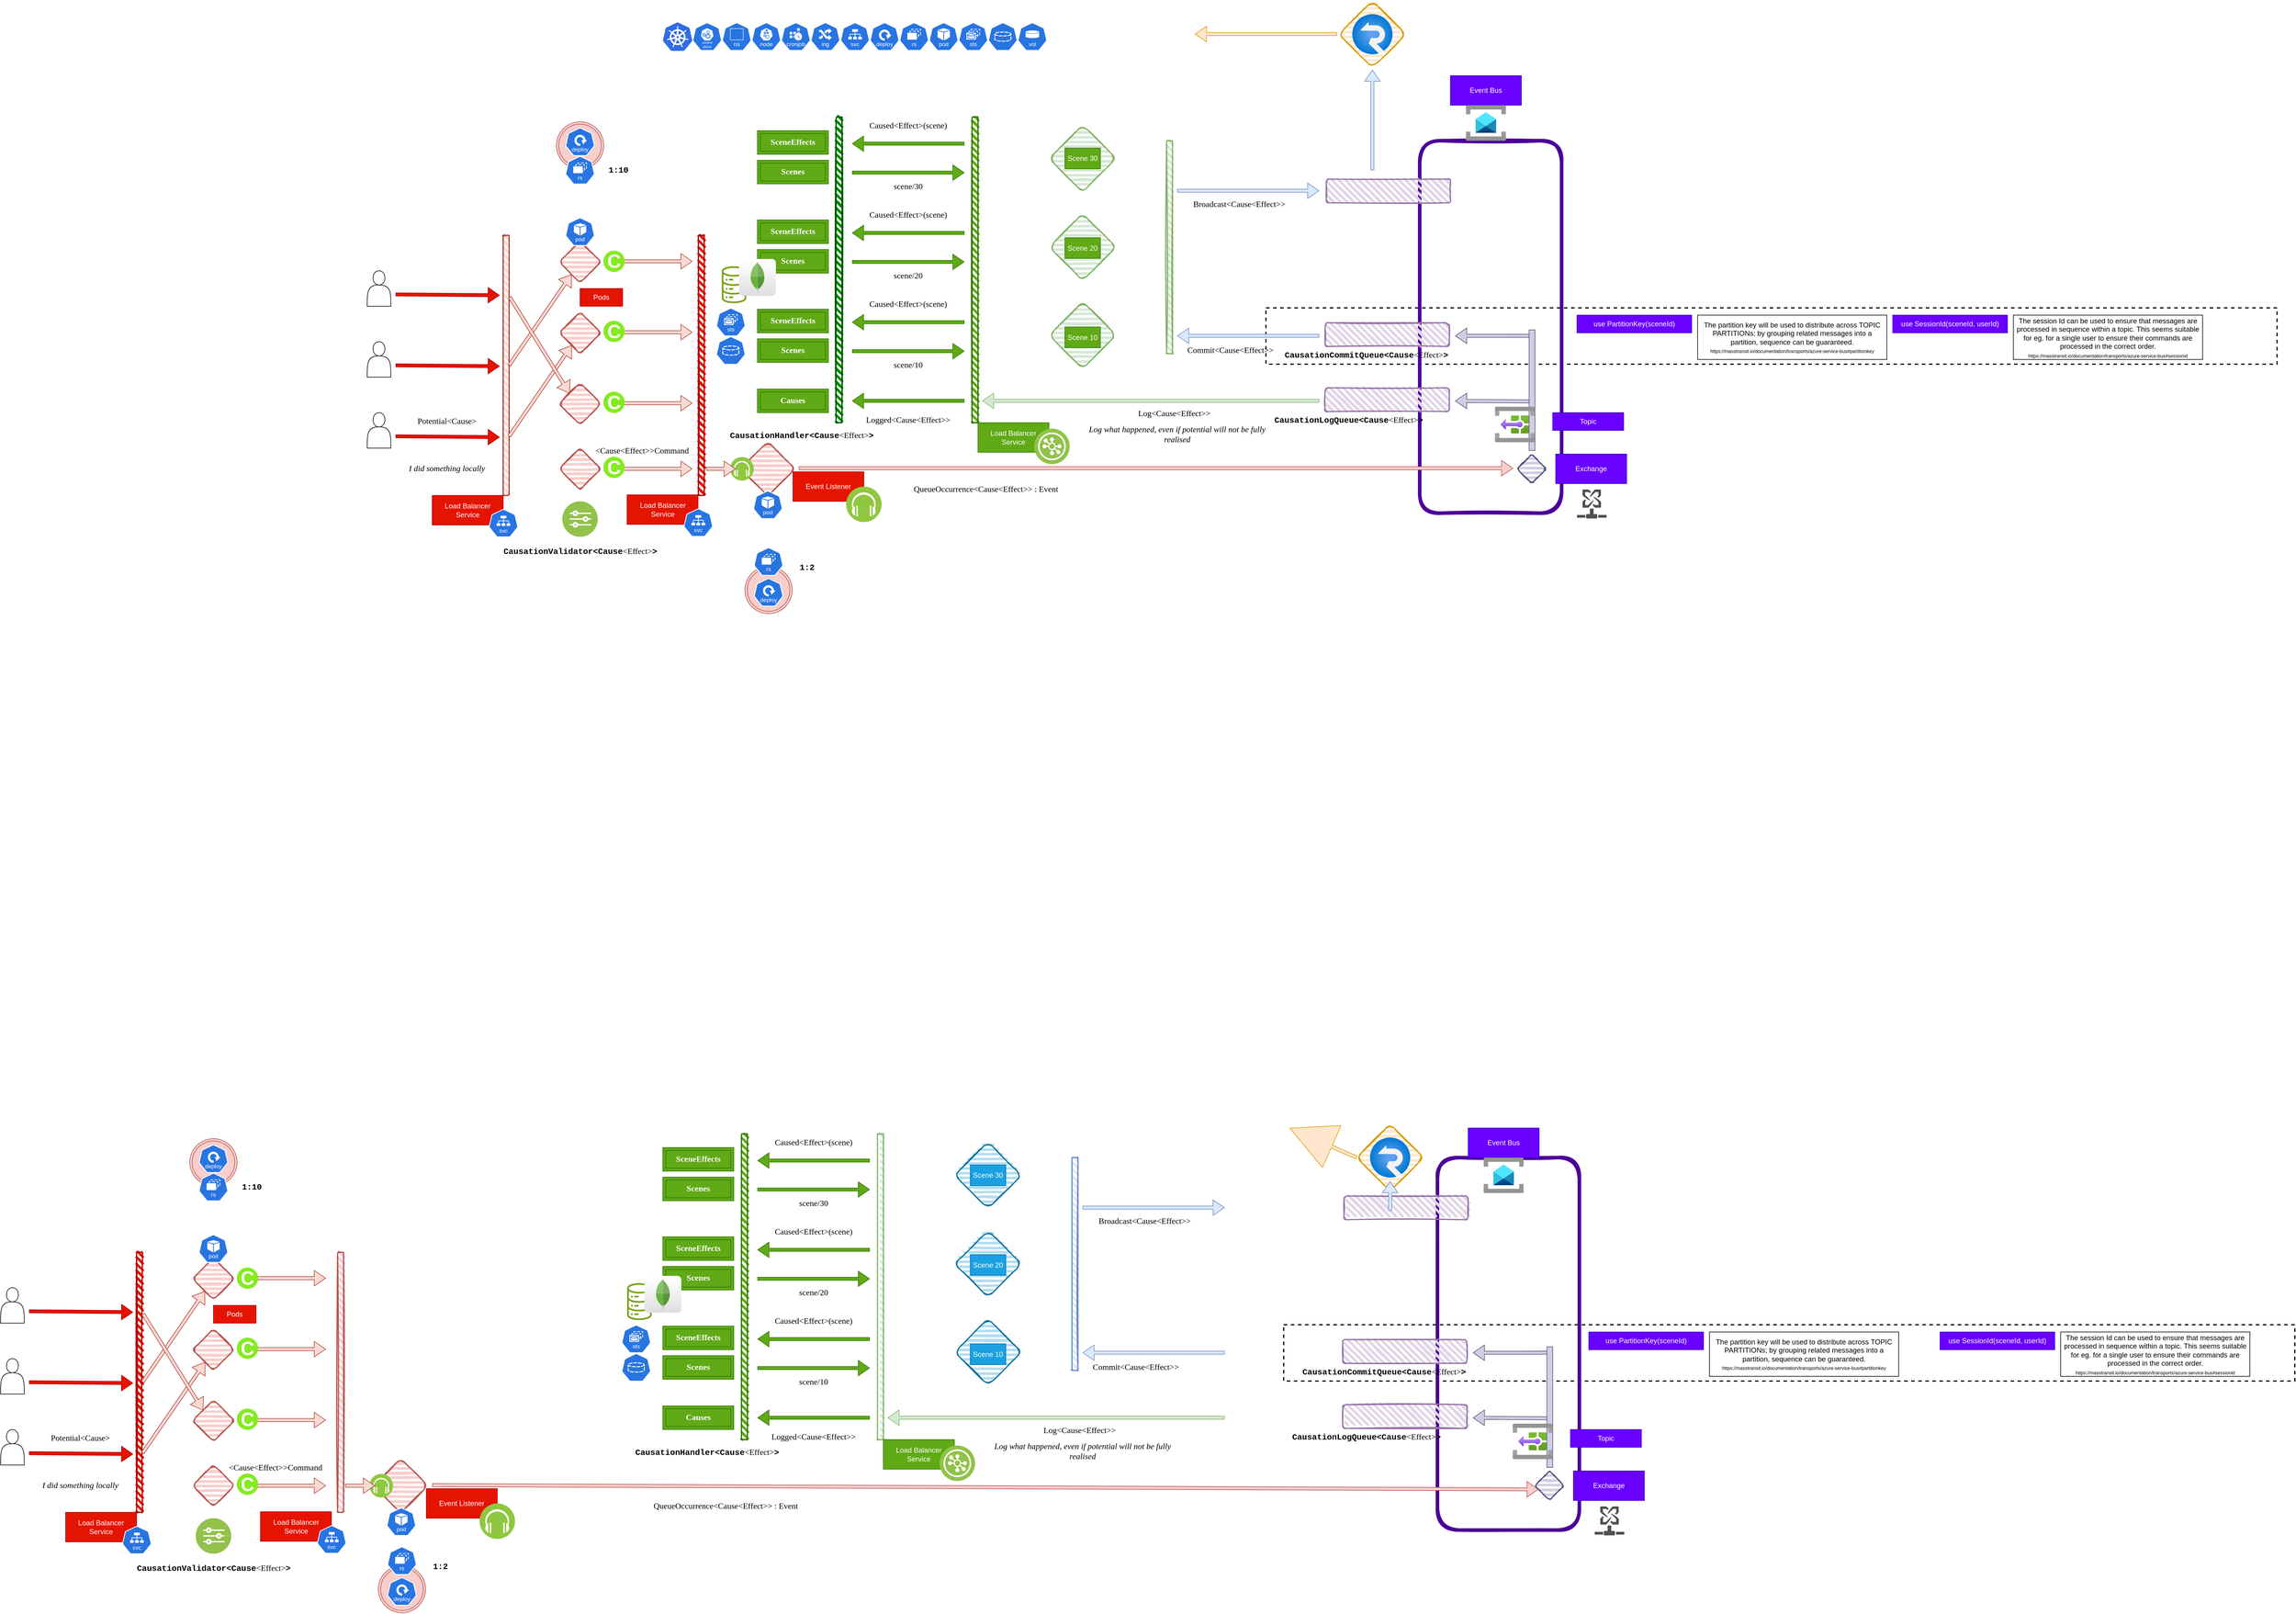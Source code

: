 <mxfile version="24.7.8">
  <diagram name="Page-1" id="HEwYB2__Uu9yz4mZD5S2">
    <mxGraphModel dx="2780" dy="1843" grid="1" gridSize="10" guides="1" tooltips="1" connect="1" arrows="1" fold="1" page="1" pageScale="1" pageWidth="1100" pageHeight="850" math="0" shadow="0">
      <root>
        <mxCell id="0" />
        <mxCell id="1" parent="0" />
        <mxCell id="eZUdlyZYAjuHoXlVPAUd-140" value="" style="rounded=0;whiteSpace=wrap;html=1;fillColor=none;strokeWidth=2;dashed=1;" parent="1" vertex="1">
          <mxGeometry x="1120" y="322.8" width="1710" height="95.2" as="geometry" />
        </mxCell>
        <mxCell id="eZUdlyZYAjuHoXlVPAUd-45" value="" style="sketch=0;outlineConnect=0;fontColor=#232F3E;gradientColor=none;fillColor=#7AA116;strokeColor=none;dashed=0;verticalLabelPosition=bottom;verticalAlign=top;align=center;html=1;fontSize=12;fontStyle=0;aspect=fixed;pointerEvents=1;shape=mxgraph.aws4.iot_analytics_data_store;" parent="1" vertex="1">
          <mxGeometry x="198.8" y="252.4" width="43.2" height="62.4" as="geometry" />
        </mxCell>
        <mxCell id="eZUdlyZYAjuHoXlVPAUd-1" value="" style="rounded=1;whiteSpace=wrap;html=1;strokeWidth=6;fillWeight=4;hachureGap=8;hachureAngle=45;fillColor=none;sketch=1;strokeColor=#4C0099;" parent="1" vertex="1">
          <mxGeometry x="1380" y="40" width="240" height="630" as="geometry" />
        </mxCell>
        <mxCell id="eZUdlyZYAjuHoXlVPAUd-2" value="" style="shape=actor;whiteSpace=wrap;html=1;" parent="1" vertex="1">
          <mxGeometry x="-400" y="260" width="40" height="60" as="geometry" />
        </mxCell>
        <mxCell id="eZUdlyZYAjuHoXlVPAUd-3" value="" style="rounded=1;whiteSpace=wrap;html=1;strokeWidth=2;fillWeight=4;hachureGap=8;hachureAngle=45;fillColor=#f8cecc;sketch=1;strokeColor=#b85450;rotation=-45;" parent="1" vertex="1">
          <mxGeometry x="-65" y="570" width="50" height="50" as="geometry" />
        </mxCell>
        <mxCell id="eZUdlyZYAjuHoXlVPAUd-4" value="" style="rounded=1;whiteSpace=wrap;html=1;strokeWidth=2;fillWeight=4;hachureGap=8;hachureAngle=45;fillColor=#f8cecc;sketch=1;strokeColor=#b85450;rotation=-45;" parent="1" vertex="1">
          <mxGeometry x="-65" y="460" width="50" height="50" as="geometry" />
        </mxCell>
        <mxCell id="eZUdlyZYAjuHoXlVPAUd-5" value="" style="rounded=1;whiteSpace=wrap;html=1;strokeWidth=2;fillWeight=4;hachureGap=8;hachureAngle=45;fillColor=#f8cecc;sketch=1;strokeColor=#b85450;rotation=-45;" parent="1" vertex="1">
          <mxGeometry x="-65" y="340" width="50" height="50" as="geometry" />
        </mxCell>
        <mxCell id="eZUdlyZYAjuHoXlVPAUd-6" value="" style="rounded=1;whiteSpace=wrap;html=1;strokeWidth=2;fillWeight=4;hachureGap=8;hachureAngle=45;fillColor=#f8cecc;sketch=1;strokeColor=#b85450;rotation=-45;" parent="1" vertex="1">
          <mxGeometry x="-65" y="220" width="50" height="50" as="geometry" />
        </mxCell>
        <mxCell id="eZUdlyZYAjuHoXlVPAUd-7" value="" style="shape=actor;whiteSpace=wrap;html=1;" parent="1" vertex="1">
          <mxGeometry x="-400" y="380" width="40" height="60" as="geometry" />
        </mxCell>
        <mxCell id="eZUdlyZYAjuHoXlVPAUd-8" value="" style="shape=actor;whiteSpace=wrap;html=1;" parent="1" vertex="1">
          <mxGeometry x="-400" y="500" width="40" height="60" as="geometry" />
        </mxCell>
        <mxCell id="eZUdlyZYAjuHoXlVPAUd-9" value="" style="rounded=1;whiteSpace=wrap;html=1;strokeWidth=2;fillWeight=4;hachureGap=8;hachureAngle=45;fillColor=#d5e8d4;sketch=1;strokeColor=#82b366;rotation=-45;" parent="1" vertex="1">
          <mxGeometry x="770" y="329" width="80" height="80" as="geometry" />
        </mxCell>
        <mxCell id="eZUdlyZYAjuHoXlVPAUd-10" value="" style="rounded=1;whiteSpace=wrap;html=1;strokeWidth=2;fillWeight=4;hachureGap=8;hachureAngle=45;fillColor=#e51400;sketch=1;strokeColor=#B20000;fontColor=#ffffff;" parent="1" vertex="1">
          <mxGeometry x="160" y="200" width="10" height="440" as="geometry" />
        </mxCell>
        <mxCell id="eZUdlyZYAjuHoXlVPAUd-11" value="" style="shape=flexArrow;endArrow=classic;html=1;rounded=0;fillColor=#f8cecc;strokeColor=#b85450;width=5.2;endSize=6;" parent="1" edge="1">
          <mxGeometry width="50" height="50" relative="1" as="geometry">
            <mxPoint x="330" y="594" as="sourcePoint" />
            <mxPoint x="1538" y="594" as="targetPoint" />
          </mxGeometry>
        </mxCell>
        <mxCell id="eZUdlyZYAjuHoXlVPAUd-14" value="" style="rounded=1;whiteSpace=wrap;html=1;strokeWidth=2;fillWeight=4;hachureGap=8;hachureAngle=45;fillColor=#fad9d5;sketch=1;strokeColor=#ae4132;" parent="1" vertex="1">
          <mxGeometry x="-170" y="200" width="10" height="440" as="geometry" />
        </mxCell>
        <mxCell id="eZUdlyZYAjuHoXlVPAUd-15" value="Potential&amp;lt;Cause&amp;gt;" style="text;html=1;align=center;verticalAlign=middle;whiteSpace=wrap;rounded=0;fontSize=14;fontFamily=Lucida Console;" parent="1" vertex="1">
          <mxGeometry x="-360" y="500" width="190" height="30" as="geometry" />
        </mxCell>
        <mxCell id="eZUdlyZYAjuHoXlVPAUd-16" value="Load Balancer Service" style="text;html=1;strokeColor=#B20000;fillColor=#e51400;align=center;verticalAlign=middle;whiteSpace=wrap;overflow=hidden;fontColor=#ffffff;" parent="1" vertex="1">
          <mxGeometry x="-290" y="640" width="120" height="50" as="geometry" />
        </mxCell>
        <mxCell id="eZUdlyZYAjuHoXlVPAUd-17" value="" style="shape=flexArrow;endArrow=classic;html=1;rounded=0;fillColor=#e51400;strokeColor=#B20000;width=5.2;endSize=6;entryX=-0.399;entryY=0.776;entryDx=0;entryDy=0;entryPerimeter=0;" parent="1" edge="1">
          <mxGeometry width="50" height="50" relative="1" as="geometry">
            <mxPoint x="-352" y="540" as="sourcePoint" />
            <mxPoint x="-175.99" y="541.44" as="targetPoint" />
          </mxGeometry>
        </mxCell>
        <mxCell id="eZUdlyZYAjuHoXlVPAUd-18" value="" style="shape=flexArrow;endArrow=classic;html=1;rounded=0;fillColor=#e51400;strokeColor=#B20000;width=5.2;endSize=6;entryX=-0.399;entryY=0.776;entryDx=0;entryDy=0;entryPerimeter=0;" parent="1" edge="1">
          <mxGeometry width="50" height="50" relative="1" as="geometry">
            <mxPoint x="-352" y="420" as="sourcePoint" />
            <mxPoint x="-175.99" y="421.44" as="targetPoint" />
          </mxGeometry>
        </mxCell>
        <mxCell id="eZUdlyZYAjuHoXlVPAUd-19" value="" style="shape=flexArrow;endArrow=classic;html=1;rounded=0;fillColor=#e51400;strokeColor=#B20000;width=5.2;endSize=6;entryX=-0.399;entryY=0.776;entryDx=0;entryDy=0;entryPerimeter=0;" parent="1" edge="1">
          <mxGeometry width="50" height="50" relative="1" as="geometry">
            <mxPoint x="-352" y="300" as="sourcePoint" />
            <mxPoint x="-175.99" y="301.44" as="targetPoint" />
          </mxGeometry>
        </mxCell>
        <mxCell id="eZUdlyZYAjuHoXlVPAUd-20" value="I did something locally" style="text;html=1;align=center;verticalAlign=middle;whiteSpace=wrap;rounded=0;fontSize=14;fontFamily=Tahoma;fontStyle=2" parent="1" vertex="1">
          <mxGeometry x="-360" y="580" width="190" height="30" as="geometry" />
        </mxCell>
        <mxCell id="eZUdlyZYAjuHoXlVPAUd-23" value="" style="shape=flexArrow;endArrow=classic;html=1;rounded=0;fillColor=#fad9d5;strokeColor=#ae4132;width=5.2;endSize=6;exitX=1;exitY=0.5;exitDx=0;exitDy=0;" parent="1" source="eZUdlyZYAjuHoXlVPAUd-14" target="eZUdlyZYAjuHoXlVPAUd-6" edge="1">
          <mxGeometry width="50" height="50" relative="1" as="geometry">
            <mxPoint x="-191.01" y="330" as="sourcePoint" />
            <mxPoint x="-15.0" y="331.44" as="targetPoint" />
          </mxGeometry>
        </mxCell>
        <mxCell id="eZUdlyZYAjuHoXlVPAUd-24" value="" style="shape=flexArrow;endArrow=classic;html=1;rounded=0;fillColor=#fad9d5;strokeColor=#ae4132;width=5.2;endSize=6;exitX=1;exitY=0.5;exitDx=0;exitDy=0;" parent="1" edge="1">
          <mxGeometry width="50" height="50" relative="1" as="geometry">
            <mxPoint x="-160" y="540" as="sourcePoint" />
            <mxPoint x="-54" y="386" as="targetPoint" />
          </mxGeometry>
        </mxCell>
        <mxCell id="eZUdlyZYAjuHoXlVPAUd-25" value="" style="shape=flexArrow;endArrow=classic;html=1;rounded=0;fillColor=#fad9d5;strokeColor=#ae4132;width=5.2;endSize=6;exitX=1.092;exitY=0.237;exitDx=0;exitDy=0;exitPerimeter=0;entryX=0.5;entryY=0;entryDx=0;entryDy=0;" parent="1" source="eZUdlyZYAjuHoXlVPAUd-14" target="eZUdlyZYAjuHoXlVPAUd-4" edge="1">
          <mxGeometry width="50" height="50" relative="1" as="geometry">
            <mxPoint x="-150" y="550" as="sourcePoint" />
            <mxPoint x="-44" y="396" as="targetPoint" />
          </mxGeometry>
        </mxCell>
        <mxCell id="eZUdlyZYAjuHoXlVPAUd-26" value="CausationValidator&amp;lt;Cause&lt;span style=&quot;font-family: &amp;quot;Lucida Console&amp;quot;; font-weight: 400;&quot;&gt;&amp;lt;Effect&amp;gt;&lt;/span&gt;&amp;gt;" style="text;html=1;align=center;verticalAlign=middle;whiteSpace=wrap;rounded=0;fontSize=14;fontFamily=Courier New;fontStyle=1" parent="1" vertex="1">
          <mxGeometry x="-152.5" y="720" width="225" height="30" as="geometry" />
        </mxCell>
        <mxCell id="eZUdlyZYAjuHoXlVPAUd-27" value="&amp;lt;Cause&amp;lt;Effect&amp;gt;&amp;gt;Command" style="text;html=1;align=center;verticalAlign=middle;whiteSpace=wrap;rounded=0;fontSize=14;fontFamily=Lucida Console;" parent="1" vertex="1">
          <mxGeometry x="-30" y="550" width="190" height="30" as="geometry" />
        </mxCell>
        <mxCell id="eZUdlyZYAjuHoXlVPAUd-28" value="" style="shape=flexArrow;endArrow=classic;html=1;rounded=0;fillColor=#fad9d5;strokeColor=#ae4132;width=5.2;endSize=6;" parent="1" edge="1">
          <mxGeometry width="50" height="50" relative="1" as="geometry">
            <mxPoint y="244" as="sourcePoint" />
            <mxPoint x="150" y="244" as="targetPoint" />
          </mxGeometry>
        </mxCell>
        <mxCell id="eZUdlyZYAjuHoXlVPAUd-29" value="" style="shape=flexArrow;endArrow=classic;html=1;rounded=0;fillColor=#fad9d5;strokeColor=#ae4132;width=5.2;endSize=6;" parent="1" edge="1">
          <mxGeometry width="50" height="50" relative="1" as="geometry">
            <mxPoint y="364" as="sourcePoint" />
            <mxPoint x="150" y="364" as="targetPoint" />
          </mxGeometry>
        </mxCell>
        <mxCell id="eZUdlyZYAjuHoXlVPAUd-30" value="" style="shape=flexArrow;endArrow=classic;html=1;rounded=0;fillColor=#fad9d5;strokeColor=#ae4132;width=5.2;endSize=6;" parent="1" edge="1">
          <mxGeometry width="50" height="50" relative="1" as="geometry">
            <mxPoint y="484" as="sourcePoint" />
            <mxPoint x="150" y="484" as="targetPoint" />
          </mxGeometry>
        </mxCell>
        <mxCell id="eZUdlyZYAjuHoXlVPAUd-31" value="" style="shape=flexArrow;endArrow=classic;html=1;rounded=0;fillColor=#fad9d5;strokeColor=#ae4132;width=5.2;endSize=6;" parent="1" edge="1">
          <mxGeometry width="50" height="50" relative="1" as="geometry">
            <mxPoint y="595" as="sourcePoint" />
            <mxPoint x="150" y="595" as="targetPoint" />
          </mxGeometry>
        </mxCell>
        <mxCell id="eZUdlyZYAjuHoXlVPAUd-32" value="QueueOccurrence&amp;lt;Cause&amp;lt;Effect&amp;gt;&amp;gt; : Event" style="text;html=1;align=center;verticalAlign=middle;whiteSpace=wrap;rounded=0;fontSize=14;fontFamily=Lucida Console;" parent="1" vertex="1">
          <mxGeometry x="463" y="615" width="367" height="30" as="geometry" />
        </mxCell>
        <mxCell id="eZUdlyZYAjuHoXlVPAUd-34" value="" style="image;aspect=fixed;perimeter=ellipsePerimeter;html=1;align=center;shadow=0;dashed=0;fontColor=#4277BB;labelBackgroundColor=default;fontSize=12;spacingTop=3;image=img/lib/ibm/vpc/Rules.svg;" parent="1" vertex="1">
          <mxGeometry x="-70" y="650" width="60" height="60" as="geometry" />
        </mxCell>
        <mxCell id="eZUdlyZYAjuHoXlVPAUd-36" value="" style="rounded=1;whiteSpace=wrap;html=1;strokeWidth=2;fillWeight=4;hachureGap=8;hachureAngle=45;fillColor=#f8cecc;sketch=1;strokeColor=#b85450;rotation=-45;" parent="1" vertex="1">
          <mxGeometry x="245.18" y="562.5" width="65" height="65" as="geometry" />
        </mxCell>
        <mxCell id="eZUdlyZYAjuHoXlVPAUd-38" value="CausationHandler&amp;lt;Cause&lt;span style=&quot;font-family: &amp;quot;Lucida Console&amp;quot;; font-weight: 400;&quot;&gt;&amp;lt;Effect&amp;gt;&lt;/span&gt;&amp;gt;" style="text;html=1;align=center;verticalAlign=middle;whiteSpace=wrap;rounded=0;fontSize=14;fontFamily=Courier New;fontStyle=1" parent="1" vertex="1">
          <mxGeometry x="240" y="524" width="190" height="30" as="geometry" />
        </mxCell>
        <mxCell id="eZUdlyZYAjuHoXlVPAUd-39" value="Event Listener" style="text;html=1;strokeColor=#B20000;fillColor=#e51400;align=center;verticalAlign=middle;whiteSpace=wrap;overflow=hidden;fontColor=#ffffff;" parent="1" vertex="1">
          <mxGeometry x="320" y="600" width="120" height="50" as="geometry" />
        </mxCell>
        <mxCell id="eZUdlyZYAjuHoXlVPAUd-40" value="Pods" style="text;html=1;strokeColor=#B20000;fillColor=#e51400;align=center;verticalAlign=middle;whiteSpace=wrap;overflow=hidden;fontColor=#ffffff;" parent="1" vertex="1">
          <mxGeometry x="-40" y="290" width="72" height="30" as="geometry" />
        </mxCell>
        <mxCell id="eZUdlyZYAjuHoXlVPAUd-41" value="" style="rounded=1;whiteSpace=wrap;html=1;strokeWidth=2;fillWeight=4;hachureGap=8;hachureAngle=45;fillColor=#e1d5e7;sketch=1;strokeColor=#9673a6;" parent="1" vertex="1">
          <mxGeometry x="1220" y="458" width="210" height="40" as="geometry" />
        </mxCell>
        <mxCell id="eZUdlyZYAjuHoXlVPAUd-42" value="Event Bus" style="text;html=1;strokeColor=#3700CC;fillColor=#6a00ff;align=center;verticalAlign=middle;whiteSpace=wrap;overflow=hidden;fontColor=#ffffff;" parent="1" vertex="1">
          <mxGeometry x="1431.96" y="-70" width="120" height="50" as="geometry" />
        </mxCell>
        <mxCell id="eZUdlyZYAjuHoXlVPAUd-43" value="CausationLogQueue&amp;lt;Cause&lt;span style=&quot;font-family: &amp;quot;Lucida Console&amp;quot;; font-weight: 400;&quot;&gt;&amp;lt;Effect&amp;gt;&lt;/span&gt;&amp;gt;" style="text;html=1;align=center;verticalAlign=middle;whiteSpace=wrap;rounded=0;fontSize=14;fontFamily=Courier New;fontStyle=1" parent="1" vertex="1">
          <mxGeometry x="1150" y="498" width="220" height="30" as="geometry" />
        </mxCell>
        <mxCell id="eZUdlyZYAjuHoXlVPAUd-46" value="" style="shape=flexArrow;endArrow=classic;html=1;rounded=0;fillColor=#d0cee2;strokeColor=#56517e;width=5.2;endSize=6;exitX=0.103;exitY=0.593;exitDx=0;exitDy=0;exitPerimeter=0;" parent="1" source="eZUdlyZYAjuHoXlVPAUd-59" edge="1">
          <mxGeometry width="50" height="50" relative="1" as="geometry">
            <mxPoint x="1550" y="480" as="sourcePoint" />
            <mxPoint x="1440" y="480.087" as="targetPoint" />
          </mxGeometry>
        </mxCell>
        <mxCell id="eZUdlyZYAjuHoXlVPAUd-47" value="" style="rounded=1;whiteSpace=wrap;html=1;strokeWidth=2;fillWeight=4;hachureGap=8;hachureAngle=45;fillColor=#d0cee2;sketch=1;strokeColor=#56517e;rotation=-45;" parent="1" vertex="1">
          <mxGeometry x="1551.96" y="577.5" width="35" height="35" as="geometry" />
        </mxCell>
        <mxCell id="eZUdlyZYAjuHoXlVPAUd-49" value="Exchange" style="text;html=1;strokeColor=#3700CC;fillColor=#6a00ff;align=center;verticalAlign=middle;whiteSpace=wrap;overflow=hidden;fontColor=#ffffff;" parent="1" vertex="1">
          <mxGeometry x="1610" y="570" width="120" height="50" as="geometry" />
        </mxCell>
        <mxCell id="eZUdlyZYAjuHoXlVPAUd-50" value="Topic" style="text;html=1;strokeColor=#3700CC;fillColor=#6a00ff;align=center;verticalAlign=middle;whiteSpace=wrap;overflow=hidden;fontColor=#ffffff;" parent="1" vertex="1">
          <mxGeometry x="1604.96" y="500" width="120" height="30" as="geometry" />
        </mxCell>
        <mxCell id="eZUdlyZYAjuHoXlVPAUd-51" value="" style="rounded=1;whiteSpace=wrap;html=1;strokeWidth=2;fillWeight=4;hachureGap=8;hachureAngle=45;fillColor=#e1d5e7;sketch=1;strokeColor=#9673a6;" parent="1" vertex="1">
          <mxGeometry x="1220" y="348" width="210" height="40" as="geometry" />
        </mxCell>
        <mxCell id="eZUdlyZYAjuHoXlVPAUd-52" value="CausationCommitQueue&amp;lt;Cause&lt;span style=&quot;font-family: &amp;quot;Lucida Console&amp;quot;; font-weight: 400;&quot;&gt;&amp;lt;Effect&amp;gt;&lt;/span&gt;&amp;gt;" style="text;html=1;align=center;verticalAlign=middle;whiteSpace=wrap;rounded=0;fontSize=14;fontFamily=Courier New;fontStyle=1" parent="1" vertex="1">
          <mxGeometry x="1130" y="388" width="320" height="30" as="geometry" />
        </mxCell>
        <mxCell id="eZUdlyZYAjuHoXlVPAUd-53" value="" style="rounded=1;whiteSpace=wrap;html=1;strokeWidth=2;fillWeight=4;hachureGap=8;hachureAngle=45;fillColor=#60a917;sketch=1;strokeColor=#2D7600;fontColor=#ffffff;" parent="1" vertex="1">
          <mxGeometry x="623" width="10" height="517" as="geometry" />
        </mxCell>
        <mxCell id="eZUdlyZYAjuHoXlVPAUd-54" value="" style="shape=flexArrow;endArrow=classic;html=1;rounded=0;fillColor=#d5e8d4;strokeColor=#82b366;width=5.2;endSize=6;" parent="1" edge="1">
          <mxGeometry width="50" height="50" relative="1" as="geometry">
            <mxPoint x="1210" y="480" as="sourcePoint" />
            <mxPoint x="640" y="480" as="targetPoint" />
          </mxGeometry>
        </mxCell>
        <mxCell id="eZUdlyZYAjuHoXlVPAUd-55" value="Log&amp;lt;Cause&amp;lt;Effect&amp;gt;&amp;gt;" style="text;html=1;align=center;verticalAlign=middle;whiteSpace=wrap;rounded=0;fontSize=14;fontFamily=Lucida Console;" parent="1" vertex="1">
          <mxGeometry x="870" y="487" width="190" height="30" as="geometry" />
        </mxCell>
        <mxCell id="eZUdlyZYAjuHoXlVPAUd-56" value="" style="shape=flexArrow;endArrow=classic;html=1;rounded=0;fillColor=#60a917;strokeColor=#2D7600;width=5.2;endSize=6;" parent="1" edge="1">
          <mxGeometry width="50" height="50" relative="1" as="geometry">
            <mxPoint x="610" y="480" as="sourcePoint" />
            <mxPoint x="420" y="480" as="targetPoint" />
          </mxGeometry>
        </mxCell>
        <mxCell id="eZUdlyZYAjuHoXlVPAUd-57" value="Logged&amp;lt;Cause&amp;lt;Effect&amp;gt;&amp;gt;" style="text;html=1;align=center;verticalAlign=middle;whiteSpace=wrap;rounded=0;fontSize=14;fontFamily=Lucida Console;" parent="1" vertex="1">
          <mxGeometry x="420" y="498" width="190" height="30" as="geometry" />
        </mxCell>
        <mxCell id="eZUdlyZYAjuHoXlVPAUd-58" value="" style="shape=flexArrow;endArrow=classic;html=1;rounded=0;fillColor=#d0cee2;strokeColor=#56517e;width=5.2;endSize=6;exitX=0.5;exitY=0.049;exitDx=0;exitDy=0;exitPerimeter=0;" parent="1" source="eZUdlyZYAjuHoXlVPAUd-59" edge="1">
          <mxGeometry width="50" height="50" relative="1" as="geometry">
            <mxPoint x="1550" y="370" as="sourcePoint" />
            <mxPoint x="1440" y="370.087" as="targetPoint" />
          </mxGeometry>
        </mxCell>
        <mxCell id="eZUdlyZYAjuHoXlVPAUd-59" value="" style="text;html=1;strokeColor=#56517e;fillColor=#d0cee2;align=center;verticalAlign=middle;whiteSpace=wrap;overflow=hidden;" parent="1" vertex="1">
          <mxGeometry x="1565" y="360" width="10" height="204" as="geometry" />
        </mxCell>
        <mxCell id="eZUdlyZYAjuHoXlVPAUd-60" value="" style="image;aspect=fixed;html=1;points=[];align=center;fontSize=12;image=img/lib/azure2/integration/Service_Bus.svg;" parent="1" vertex="1">
          <mxGeometry x="1457.96" y="-20" width="68" height="60" as="geometry" />
        </mxCell>
        <mxCell id="eZUdlyZYAjuHoXlVPAUd-61" value="" style="image;aspect=fixed;html=1;points=[];align=center;fontSize=12;image=img/lib/azure2/integration/System_Topic.svg;flipH=1;" parent="1" vertex="1">
          <mxGeometry x="1507" y="490" width="68" height="60" as="geometry" />
        </mxCell>
        <mxCell id="eZUdlyZYAjuHoXlVPAUd-62" value="" style="sketch=0;pointerEvents=1;shadow=0;dashed=0;html=1;strokeColor=none;labelPosition=center;verticalLabelPosition=bottom;verticalAlign=top;align=center;fillColor=#505050;shape=mxgraph.mscae.intune.exchange_connector" parent="1" vertex="1">
          <mxGeometry x="1646" y="630" width="50" height="49" as="geometry" />
        </mxCell>
        <mxCell id="eZUdlyZYAjuHoXlVPAUd-64" value="" style="rounded=1;whiteSpace=wrap;html=1;strokeWidth=2;fillWeight=4;hachureGap=8;hachureAngle=45;fillColor=#d5e8d4;sketch=1;strokeColor=#82b366;rotation=-45;" parent="1" vertex="1">
          <mxGeometry x="770" y="180" width="80" height="80" as="geometry" />
        </mxCell>
        <mxCell id="eZUdlyZYAjuHoXlVPAUd-65" value="" style="rounded=1;whiteSpace=wrap;html=1;strokeWidth=2;fillWeight=4;hachureGap=8;hachureAngle=45;fillColor=#d5e8d4;sketch=1;strokeColor=#82b366;rotation=-45;" parent="1" vertex="1">
          <mxGeometry x="770" y="30" width="80" height="80" as="geometry" />
        </mxCell>
        <mxCell id="eZUdlyZYAjuHoXlVPAUd-66" value="Log what happened, even if potential will not be fully realised" style="text;html=1;align=center;verticalAlign=middle;whiteSpace=wrap;rounded=0;fontSize=14;fontFamily=Tahoma;fontStyle=2" parent="1" vertex="1">
          <mxGeometry x="810" y="521.5" width="320" height="30" as="geometry" />
        </mxCell>
        <mxCell id="eZUdlyZYAjuHoXlVPAUd-67" value="" style="shape=flexArrow;endArrow=classic;html=1;rounded=0;fillColor=#60a917;strokeColor=#2D7600;width=5.2;endSize=6;" parent="1" edge="1">
          <mxGeometry width="50" height="50" relative="1" as="geometry">
            <mxPoint x="420" y="396" as="sourcePoint" />
            <mxPoint x="610" y="396" as="targetPoint" />
          </mxGeometry>
        </mxCell>
        <mxCell id="eZUdlyZYAjuHoXlVPAUd-68" value="" style="rounded=1;whiteSpace=wrap;html=1;strokeWidth=2;fillWeight=4;hachureGap=8;hachureAngle=45;fillColor=#008a00;sketch=1;strokeColor=#005700;fontColor=#ffffff;" parent="1" vertex="1">
          <mxGeometry x="393" width="10" height="517" as="geometry" />
        </mxCell>
        <mxCell id="eZUdlyZYAjuHoXlVPAUd-71" value="scene/10" style="text;html=1;align=center;verticalAlign=middle;whiteSpace=wrap;rounded=0;fontSize=14;fontFamily=Lucida Console;" parent="1" vertex="1">
          <mxGeometry x="420" y="405" width="190" height="30" as="geometry" />
        </mxCell>
        <mxCell id="eZUdlyZYAjuHoXlVPAUd-73" value="&lt;font style=&quot;font-size: 14px;&quot;&gt;Causes&lt;/font&gt;" style="shape=ext;margin=3;double=1;whiteSpace=wrap;html=1;align=center;fontFamily=Lucida Console;fontStyle=1;fillColor=#60a917;fontColor=#ffffff;strokeColor=#2D7600;" parent="1" vertex="1">
          <mxGeometry x="260" y="460" width="120" height="40" as="geometry" />
        </mxCell>
        <mxCell id="eZUdlyZYAjuHoXlVPAUd-74" value="&lt;font style=&quot;font-size: 14px;&quot;&gt;Scenes&lt;/font&gt;" style="shape=ext;margin=3;double=1;whiteSpace=wrap;html=1;align=center;fontFamily=Lucida Console;fontStyle=1;fillColor=#60a917;fontColor=#ffffff;strokeColor=#2D7600;" parent="1" vertex="1">
          <mxGeometry x="260" y="375" width="120" height="40" as="geometry" />
        </mxCell>
        <mxCell id="eZUdlyZYAjuHoXlVPAUd-75" value="" style="shape=flexArrow;endArrow=classic;html=1;rounded=0;fillColor=#60a917;strokeColor=#2D7600;width=5.2;endSize=6;" parent="1" edge="1">
          <mxGeometry width="50" height="50" relative="1" as="geometry">
            <mxPoint x="610" y="347" as="sourcePoint" />
            <mxPoint x="420" y="347" as="targetPoint" />
          </mxGeometry>
        </mxCell>
        <mxCell id="eZUdlyZYAjuHoXlVPAUd-76" value="Caused&amp;lt;Effect&amp;gt;(scene)" style="text;html=1;align=center;verticalAlign=middle;whiteSpace=wrap;rounded=0;fontSize=14;fontFamily=Lucida Console;" parent="1" vertex="1">
          <mxGeometry x="420" y="302.4" width="190" height="30" as="geometry" />
        </mxCell>
        <mxCell id="eZUdlyZYAjuHoXlVPAUd-77" value="&lt;span style=&quot;font-size: 14px;&quot;&gt;SceneEffects&lt;/span&gt;" style="shape=ext;margin=3;double=1;whiteSpace=wrap;html=1;align=center;fontFamily=Lucida Console;fontStyle=1;fillColor=#60a917;fontColor=#ffffff;strokeColor=#2D7600;" parent="1" vertex="1">
          <mxGeometry x="260" y="325" width="120" height="40" as="geometry" />
        </mxCell>
        <mxCell id="eZUdlyZYAjuHoXlVPAUd-78" value="" style="shape=flexArrow;endArrow=classic;html=1;rounded=0;fillColor=#60a917;strokeColor=#2D7600;width=5.2;endSize=6;" parent="1" edge="1">
          <mxGeometry width="50" height="50" relative="1" as="geometry">
            <mxPoint x="420" y="94" as="sourcePoint" />
            <mxPoint x="610" y="94" as="targetPoint" />
          </mxGeometry>
        </mxCell>
        <mxCell id="eZUdlyZYAjuHoXlVPAUd-79" value="scene/30" style="text;html=1;align=center;verticalAlign=middle;whiteSpace=wrap;rounded=0;fontSize=14;fontFamily=Lucida Console;" parent="1" vertex="1">
          <mxGeometry x="420" y="103" width="190" height="30" as="geometry" />
        </mxCell>
        <mxCell id="eZUdlyZYAjuHoXlVPAUd-80" value="&lt;font style=&quot;font-size: 14px;&quot;&gt;Scenes&lt;/font&gt;" style="shape=ext;margin=3;double=1;whiteSpace=wrap;html=1;align=center;fontFamily=Lucida Console;fontStyle=1;fillColor=#60a917;fontColor=#ffffff;strokeColor=#2D7600;" parent="1" vertex="1">
          <mxGeometry x="260" y="73" width="120" height="40" as="geometry" />
        </mxCell>
        <mxCell id="eZUdlyZYAjuHoXlVPAUd-81" value="" style="shape=flexArrow;endArrow=classic;html=1;rounded=0;fillColor=#60a917;strokeColor=#2D7600;width=5.2;endSize=6;" parent="1" edge="1">
          <mxGeometry width="50" height="50" relative="1" as="geometry">
            <mxPoint x="610" y="45" as="sourcePoint" />
            <mxPoint x="420" y="45" as="targetPoint" />
          </mxGeometry>
        </mxCell>
        <mxCell id="eZUdlyZYAjuHoXlVPAUd-82" value="Caused&amp;lt;Effect&amp;gt;(scene)" style="text;html=1;align=center;verticalAlign=middle;whiteSpace=wrap;rounded=0;fontSize=14;fontFamily=Lucida Console;" parent="1" vertex="1">
          <mxGeometry x="420" y="0.4" width="190" height="30" as="geometry" />
        </mxCell>
        <mxCell id="eZUdlyZYAjuHoXlVPAUd-83" value="&lt;font style=&quot;font-size: 14px;&quot;&gt;SceneEffects&lt;/font&gt;" style="shape=ext;margin=3;double=1;whiteSpace=wrap;html=1;align=center;fontFamily=Lucida Console;fontStyle=1;fillColor=#60a917;fontColor=#ffffff;strokeColor=#2D7600;" parent="1" vertex="1">
          <mxGeometry x="260" y="23" width="120" height="40" as="geometry" />
        </mxCell>
        <mxCell id="eZUdlyZYAjuHoXlVPAUd-84" value="" style="shape=flexArrow;endArrow=classic;html=1;rounded=0;fillColor=#60a917;strokeColor=#2D7600;width=5.2;endSize=6;" parent="1" edge="1">
          <mxGeometry width="50" height="50" relative="1" as="geometry">
            <mxPoint x="420" y="245" as="sourcePoint" />
            <mxPoint x="610" y="245" as="targetPoint" />
          </mxGeometry>
        </mxCell>
        <mxCell id="eZUdlyZYAjuHoXlVPAUd-85" value="scene/20" style="text;html=1;align=center;verticalAlign=middle;whiteSpace=wrap;rounded=0;fontSize=14;fontFamily=Lucida Console;" parent="1" vertex="1">
          <mxGeometry x="420" y="254" width="190" height="30" as="geometry" />
        </mxCell>
        <mxCell id="eZUdlyZYAjuHoXlVPAUd-86" value="&lt;font style=&quot;font-size: 14px;&quot;&gt;Scenes&lt;/font&gt;" style="shape=ext;margin=3;double=1;whiteSpace=wrap;html=1;align=center;fontFamily=Lucida Console;fontStyle=1;fillColor=#60a917;fontColor=#ffffff;strokeColor=#2D7600;" parent="1" vertex="1">
          <mxGeometry x="260" y="224" width="120" height="40" as="geometry" />
        </mxCell>
        <mxCell id="eZUdlyZYAjuHoXlVPAUd-87" value="" style="shape=flexArrow;endArrow=classic;html=1;rounded=0;fillColor=#60a917;strokeColor=#2D7600;width=5.2;endSize=6;" parent="1" edge="1">
          <mxGeometry width="50" height="50" relative="1" as="geometry">
            <mxPoint x="610" y="196" as="sourcePoint" />
            <mxPoint x="420" y="196" as="targetPoint" />
          </mxGeometry>
        </mxCell>
        <mxCell id="eZUdlyZYAjuHoXlVPAUd-88" value="Caused&amp;lt;Effect&amp;gt;(scene)" style="text;html=1;align=center;verticalAlign=middle;whiteSpace=wrap;rounded=0;fontSize=14;fontFamily=Lucida Console;" parent="1" vertex="1">
          <mxGeometry x="420" y="151.4" width="190" height="30" as="geometry" />
        </mxCell>
        <mxCell id="eZUdlyZYAjuHoXlVPAUd-89" value="&lt;span style=&quot;font-size: 14px;&quot;&gt;SceneEffects&lt;/span&gt;" style="shape=ext;margin=3;double=1;whiteSpace=wrap;html=1;align=center;fontFamily=Lucida Console;fontStyle=1;fillColor=#60a917;fontColor=#ffffff;strokeColor=#2D7600;" parent="1" vertex="1">
          <mxGeometry x="260" y="174" width="120" height="40" as="geometry" />
        </mxCell>
        <mxCell id="eZUdlyZYAjuHoXlVPAUd-44" value="" style="dashed=0;outlineConnect=0;html=1;align=center;labelPosition=center;verticalLabelPosition=bottom;verticalAlign=top;shape=mxgraph.webicons.mongodb;gradientColor=#DFDEDE" parent="1" vertex="1">
          <mxGeometry x="228.8" y="240" width="62.4" height="62.4" as="geometry" />
        </mxCell>
        <mxCell id="eZUdlyZYAjuHoXlVPAUd-90" value="Scene 10" style="text;html=1;strokeColor=#2D7600;fillColor=#60a917;align=center;verticalAlign=middle;whiteSpace=wrap;overflow=hidden;fontColor=#ffffff;" parent="1" vertex="1">
          <mxGeometry x="780" y="355" width="60" height="35" as="geometry" />
        </mxCell>
        <mxCell id="eZUdlyZYAjuHoXlVPAUd-91" value="Scene 20" style="text;html=1;strokeColor=#2D7600;fillColor=#60a917;align=center;verticalAlign=middle;whiteSpace=wrap;overflow=hidden;fontColor=#ffffff;" parent="1" vertex="1">
          <mxGeometry x="780" y="204" width="60" height="35" as="geometry" />
        </mxCell>
        <mxCell id="eZUdlyZYAjuHoXlVPAUd-92" value="Scene 30" style="text;html=1;strokeColor=#2D7600;fillColor=#60a917;align=center;verticalAlign=middle;whiteSpace=wrap;overflow=hidden;fontColor=#ffffff;" parent="1" vertex="1">
          <mxGeometry x="780" y="52.5" width="60" height="35" as="geometry" />
        </mxCell>
        <mxCell id="eZUdlyZYAjuHoXlVPAUd-93" value="Load Balancer Service" style="text;html=1;strokeColor=#2D7600;fillColor=#60a917;align=center;verticalAlign=middle;whiteSpace=wrap;overflow=hidden;fontColor=#ffffff;" parent="1" vertex="1">
          <mxGeometry x="633" y="517" width="120" height="50" as="geometry" />
        </mxCell>
        <mxCell id="eZUdlyZYAjuHoXlVPAUd-94" value="" style="image;aspect=fixed;perimeter=ellipsePerimeter;html=1;align=center;shadow=0;dashed=0;fontColor=#4277BB;labelBackgroundColor=default;fontSize=12;spacingTop=3;image=img/lib/ibm/vpc/LoadBalancerListener.svg;" parent="1" vertex="1">
          <mxGeometry x="728" y="527" width="60" height="60" as="geometry" />
        </mxCell>
        <mxCell id="eZUdlyZYAjuHoXlVPAUd-95" value="" style="shape=flexArrow;endArrow=classic;html=1;rounded=0;fillColor=#dae8fc;strokeColor=#6c8ebf;width=5.2;endSize=6;" parent="1" edge="1">
          <mxGeometry width="50" height="50" relative="1" as="geometry">
            <mxPoint x="1210" y="370" as="sourcePoint" />
            <mxPoint x="970" y="370" as="targetPoint" />
          </mxGeometry>
        </mxCell>
        <mxCell id="eZUdlyZYAjuHoXlVPAUd-96" value="Commit&amp;lt;Cause&amp;lt;Effect&amp;gt;&amp;gt;" style="text;html=1;align=center;verticalAlign=middle;whiteSpace=wrap;rounded=0;fontSize=14;fontFamily=Lucida Console;" parent="1" vertex="1">
          <mxGeometry x="965" y="380" width="190" height="30" as="geometry" />
        </mxCell>
        <mxCell id="eZUdlyZYAjuHoXlVPAUd-98" value="" style="rounded=1;whiteSpace=wrap;html=1;strokeWidth=2;fillWeight=4;hachureGap=8;hachureAngle=45;fillColor=#d5e8d4;sketch=1;strokeColor=#82b366;" parent="1" vertex="1">
          <mxGeometry x="952" y="40" width="10" height="360" as="geometry" />
        </mxCell>
        <mxCell id="eZUdlyZYAjuHoXlVPAUd-100" value="" style="aspect=fixed;sketch=0;html=1;dashed=0;whitespace=wrap;verticalLabelPosition=bottom;verticalAlign=top;fillColor=#2875E2;strokeColor=#ffffff;points=[[0.005,0.63,0],[0.1,0.2,0],[0.9,0.2,0],[0.5,0,0],[0.995,0.63,0],[0.72,0.99,0],[0.5,1,0],[0.28,0.99,0]];shape=mxgraph.kubernetes.icon2;prIcon=pvc" parent="1" vertex="1">
          <mxGeometry x="650" y="-160.0" width="50" height="48" as="geometry" />
        </mxCell>
        <mxCell id="eZUdlyZYAjuHoXlVPAUd-101" value="" style="aspect=fixed;sketch=0;html=1;dashed=0;whitespace=wrap;verticalLabelPosition=bottom;verticalAlign=top;fillColor=#2875E2;strokeColor=#ffffff;points=[[0.005,0.63,0],[0.1,0.2,0],[0.9,0.2,0],[0.5,0,0],[0.995,0.63,0],[0.72,0.99,0],[0.5,1,0],[0.28,0.99,0]];shape=mxgraph.kubernetes.icon2;kubernetesLabel=1;prIcon=sts" parent="1" vertex="1">
          <mxGeometry x="600" y="-160" width="50" height="48" as="geometry" />
        </mxCell>
        <mxCell id="eZUdlyZYAjuHoXlVPAUd-102" value="" style="aspect=fixed;sketch=0;html=1;dashed=0;whitespace=wrap;verticalLabelPosition=bottom;verticalAlign=top;fillColor=#2875E2;strokeColor=#ffffff;points=[[0.005,0.63,0],[0.1,0.2,0],[0.9,0.2,0],[0.5,0,0],[0.995,0.63,0],[0.72,0.99,0],[0.5,1,0],[0.28,0.99,0]];shape=mxgraph.kubernetes.icon2;kubernetesLabel=1;prIcon=svc" parent="1" vertex="1">
          <mxGeometry x="400" y="-160" width="50" height="48" as="geometry" />
        </mxCell>
        <mxCell id="eZUdlyZYAjuHoXlVPAUd-103" value="" style="aspect=fixed;sketch=0;html=1;dashed=0;whitespace=wrap;verticalLabelPosition=bottom;verticalAlign=top;fillColor=#2875E2;strokeColor=#ffffff;points=[[0.005,0.63,0],[0.1,0.2,0],[0.9,0.2,0],[0.5,0,0],[0.995,0.63,0],[0.72,0.99,0],[0.5,1,0],[0.28,0.99,0]];shape=mxgraph.kubernetes.icon2;kubernetesLabel=1;prIcon=vol" parent="1" vertex="1">
          <mxGeometry x="700" y="-160" width="50" height="48" as="geometry" />
        </mxCell>
        <mxCell id="eZUdlyZYAjuHoXlVPAUd-104" value="" style="aspect=fixed;sketch=0;html=1;dashed=0;whitespace=wrap;verticalLabelPosition=bottom;verticalAlign=top;fillColor=#2875E2;strokeColor=#ffffff;points=[[0.005,0.63,0],[0.1,0.2,0],[0.9,0.2,0],[0.5,0,0],[0.995,0.63,0],[0.72,0.99,0],[0.5,1,0],[0.28,0.99,0]];shape=mxgraph.kubernetes.icon2;kubernetesLabel=1;prIcon=ns" parent="1" vertex="1">
          <mxGeometry x="200" y="-160" width="50" height="48" as="geometry" />
        </mxCell>
        <mxCell id="eZUdlyZYAjuHoXlVPAUd-105" value="" style="aspect=fixed;sketch=0;html=1;dashed=0;whitespace=wrap;verticalLabelPosition=bottom;verticalAlign=top;fillColor=#2875E2;strokeColor=#ffffff;points=[[0.005,0.63,0],[0.1,0.2,0],[0.9,0.2,0],[0.5,0,0],[0.995,0.63,0],[0.72,0.99,0],[0.5,1,0],[0.28,0.99,0]];shape=mxgraph.kubernetes.icon2;kubernetesLabel=1;prIcon=rs" parent="1" vertex="1">
          <mxGeometry x="500" y="-160" width="50" height="48" as="geometry" />
        </mxCell>
        <mxCell id="eZUdlyZYAjuHoXlVPAUd-106" value="" style="aspect=fixed;sketch=0;html=1;dashed=0;whitespace=wrap;verticalLabelPosition=bottom;verticalAlign=top;fillColor=#2875E2;strokeColor=#ffffff;points=[[0.005,0.63,0],[0.1,0.2,0],[0.9,0.2,0],[0.5,0,0],[0.995,0.63,0],[0.72,0.99,0],[0.5,1,0],[0.28,0.99,0]];shape=mxgraph.kubernetes.icon2;kubernetesLabel=1;prIcon=node" parent="1" vertex="1">
          <mxGeometry x="250" y="-160" width="50" height="48" as="geometry" />
        </mxCell>
        <mxCell id="eZUdlyZYAjuHoXlVPAUd-107" value="" style="aspect=fixed;sketch=0;html=1;dashed=0;whitespace=wrap;verticalLabelPosition=bottom;verticalAlign=top;fillColor=#2875E2;strokeColor=#ffffff;points=[[0.005,0.63,0],[0.1,0.2,0],[0.9,0.2,0],[0.5,0,0],[0.995,0.63,0],[0.72,0.99,0],[0.5,1,0],[0.28,0.99,0]];shape=mxgraph.kubernetes.icon2;kubernetesLabel=1;prIcon=pod" parent="1" vertex="1">
          <mxGeometry x="550" y="-160" width="50" height="48" as="geometry" />
        </mxCell>
        <mxCell id="eZUdlyZYAjuHoXlVPAUd-108" value="" style="aspect=fixed;sketch=0;html=1;dashed=0;whitespace=wrap;verticalLabelPosition=bottom;verticalAlign=top;fillColor=#2875E2;strokeColor=#ffffff;points=[[0.005,0.63,0],[0.1,0.2,0],[0.9,0.2,0],[0.5,0,0],[0.995,0.63,0],[0.72,0.99,0],[0.5,1,0],[0.28,0.99,0]];shape=mxgraph.kubernetes.icon2;kubernetesLabel=1;prIcon=ing" parent="1" vertex="1">
          <mxGeometry x="350" y="-160" width="50" height="48" as="geometry" />
        </mxCell>
        <mxCell id="eZUdlyZYAjuHoXlVPAUd-109" value="" style="aspect=fixed;sketch=0;html=1;dashed=0;whitespace=wrap;verticalLabelPosition=bottom;verticalAlign=top;fillColor=#2875E2;strokeColor=#ffffff;points=[[0.005,0.63,0],[0.1,0.2,0],[0.9,0.2,0],[0.5,0,0],[0.995,0.63,0],[0.72,0.99,0],[0.5,1,0],[0.28,0.99,0]];shape=mxgraph.kubernetes.icon2;kubernetesLabel=1;prIcon=deploy" parent="1" vertex="1">
          <mxGeometry x="450" y="-160" width="50" height="48" as="geometry" />
        </mxCell>
        <mxCell id="eZUdlyZYAjuHoXlVPAUd-110" value="" style="aspect=fixed;sketch=0;html=1;dashed=0;whitespace=wrap;verticalLabelPosition=bottom;verticalAlign=top;fillColor=#2875E2;strokeColor=#ffffff;points=[[0.005,0.63,0],[0.1,0.2,0],[0.9,0.2,0],[0.5,0,0],[0.995,0.63,0],[0.72,0.99,0],[0.5,1,0],[0.28,0.99,0]];shape=mxgraph.kubernetes.icon2;kubernetesLabel=1;prIcon=cronjob" parent="1" vertex="1">
          <mxGeometry x="300" y="-160" width="50" height="48" as="geometry" />
        </mxCell>
        <mxCell id="eZUdlyZYAjuHoXlVPAUd-111" value="" style="aspect=fixed;sketch=0;html=1;dashed=0;whitespace=wrap;verticalLabelPosition=bottom;verticalAlign=top;fillColor=#2875E2;strokeColor=#ffffff;points=[[0.005,0.63,0],[0.1,0.2,0],[0.9,0.2,0],[0.5,0,0],[0.995,0.63,0],[0.72,0.99,0],[0.5,1,0],[0.28,0.99,0]];shape=mxgraph.kubernetes.icon2;kubernetesLabel=1;prIcon=control_plane" parent="1" vertex="1">
          <mxGeometry x="150" y="-160" width="50" height="48" as="geometry" />
        </mxCell>
        <mxCell id="eZUdlyZYAjuHoXlVPAUd-112" value="" style="image;sketch=0;aspect=fixed;html=1;points=[];align=center;fontSize=12;image=img/lib/mscae/Kubernetes.svg;" parent="1" vertex="1">
          <mxGeometry x="100" y="-160" width="50" height="48" as="geometry" />
        </mxCell>
        <mxCell id="eZUdlyZYAjuHoXlVPAUd-113" value="" style="aspect=fixed;sketch=0;html=1;dashed=0;whitespace=wrap;verticalLabelPosition=bottom;verticalAlign=top;fillColor=#2875E2;strokeColor=#ffffff;points=[[0.005,0.63,0],[0.1,0.2,0],[0.9,0.2,0],[0.5,0,0],[0.995,0.63,0],[0.72,0.99,0],[0.5,1,0],[0.28,0.99,0]];shape=mxgraph.kubernetes.icon2;kubernetesLabel=1;prIcon=svc" parent="1" vertex="1">
          <mxGeometry x="-194.5" y="663" width="50" height="48" as="geometry" />
        </mxCell>
        <mxCell id="eZUdlyZYAjuHoXlVPAUd-114" value="" style="ellipse;shape=doubleEllipse;whiteSpace=wrap;html=1;aspect=fixed;fillColor=#f8cecc;strokeColor=#b85450;fillStyle=solid;" parent="1" vertex="1">
          <mxGeometry x="-80" y="8" width="80" height="80" as="geometry" />
        </mxCell>
        <mxCell id="eZUdlyZYAjuHoXlVPAUd-115" value="" style="aspect=fixed;sketch=0;html=1;dashed=0;whitespace=wrap;verticalLabelPosition=bottom;verticalAlign=top;fillColor=#2875E2;strokeColor=#ffffff;points=[[0.005,0.63,0],[0.1,0.2,0],[0.9,0.2,0],[0.5,0,0],[0.995,0.63,0],[0.72,0.99,0],[0.5,1,0],[0.28,0.99,0]];shape=mxgraph.kubernetes.icon2;kubernetesLabel=1;prIcon=deploy" parent="1" vertex="1">
          <mxGeometry x="-65" y="18" width="50" height="48" as="geometry" />
        </mxCell>
        <mxCell id="eZUdlyZYAjuHoXlVPAUd-116" value="" style="aspect=fixed;sketch=0;html=1;dashed=0;whitespace=wrap;verticalLabelPosition=bottom;verticalAlign=top;fillColor=#2875E2;strokeColor=#ffffff;points=[[0.005,0.63,0],[0.1,0.2,0],[0.9,0.2,0],[0.5,0,0],[0.995,0.63,0],[0.72,0.99,0],[0.5,1,0],[0.28,0.99,0]];shape=mxgraph.kubernetes.icon2;kubernetesLabel=1;prIcon=rs" parent="1" vertex="1">
          <mxGeometry x="-65" y="66" width="50" height="48" as="geometry" />
        </mxCell>
        <mxCell id="eZUdlyZYAjuHoXlVPAUd-117" value="1:10" style="text;html=1;align=center;verticalAlign=middle;whiteSpace=wrap;rounded=0;fontSize=14;fontFamily=Courier New;fontStyle=1" parent="1" vertex="1">
          <mxGeometry y="75" width="50" height="30" as="geometry" />
        </mxCell>
        <mxCell id="eZUdlyZYAjuHoXlVPAUd-35" value="" style="image;aspect=fixed;perimeter=ellipsePerimeter;html=1;align=center;shadow=0;dashed=0;fontColor=#4277BB;labelBackgroundColor=default;fontSize=12;spacingTop=3;image=img/lib/ibm/blockchain/event_listener.svg;" parent="1" vertex="1">
          <mxGeometry x="410" y="625" width="60" height="60" as="geometry" />
        </mxCell>
        <mxCell id="eZUdlyZYAjuHoXlVPAUd-118" value="Load Balancer Service" style="text;html=1;strokeColor=#B20000;fillColor=#e51400;align=center;verticalAlign=middle;whiteSpace=wrap;overflow=hidden;fontColor=#ffffff;" parent="1" vertex="1">
          <mxGeometry x="39.5" y="639" width="120" height="50" as="geometry" />
        </mxCell>
        <mxCell id="eZUdlyZYAjuHoXlVPAUd-119" value="" style="aspect=fixed;sketch=0;html=1;dashed=0;whitespace=wrap;verticalLabelPosition=bottom;verticalAlign=top;fillColor=#2875E2;strokeColor=#ffffff;points=[[0.005,0.63,0],[0.1,0.2,0],[0.9,0.2,0],[0.5,0,0],[0.995,0.63,0],[0.72,0.99,0],[0.5,1,0],[0.28,0.99,0]];shape=mxgraph.kubernetes.icon2;kubernetesLabel=1;prIcon=svc" parent="1" vertex="1">
          <mxGeometry x="135" y="662" width="50" height="48" as="geometry" />
        </mxCell>
        <mxCell id="eZUdlyZYAjuHoXlVPAUd-128" value="&lt;font size=&quot;1&quot; style=&quot;&quot;&gt;&lt;b style=&quot;font-size: 32px;&quot;&gt;C&lt;/b&gt;&lt;/font&gt;" style="ellipse;whiteSpace=wrap;html=1;aspect=fixed;fillColor=#85EB20;fontColor=#ffffff;strokeColor=#85EB20;" parent="1" vertex="1">
          <mxGeometry y="465" width="35" height="35" as="geometry" />
        </mxCell>
        <mxCell id="eZUdlyZYAjuHoXlVPAUd-129" value="&lt;font size=&quot;1&quot; style=&quot;&quot;&gt;&lt;b style=&quot;font-size: 32px;&quot;&gt;C&lt;/b&gt;&lt;/font&gt;" style="ellipse;whiteSpace=wrap;html=1;aspect=fixed;fillColor=#85EB20;fontColor=#ffffff;strokeColor=#85EB20;" parent="1" vertex="1">
          <mxGeometry y="345" width="35" height="35" as="geometry" />
        </mxCell>
        <mxCell id="eZUdlyZYAjuHoXlVPAUd-130" value="&lt;font size=&quot;1&quot; style=&quot;&quot;&gt;&lt;b style=&quot;font-size: 32px;&quot;&gt;C&lt;/b&gt;&lt;/font&gt;" style="ellipse;whiteSpace=wrap;html=1;aspect=fixed;fillColor=#85EB20;fontColor=#ffffff;strokeColor=#85EB20;" parent="1" vertex="1">
          <mxGeometry y="226.5" width="35" height="35" as="geometry" />
        </mxCell>
        <mxCell id="eZUdlyZYAjuHoXlVPAUd-131" value="" style="aspect=fixed;sketch=0;html=1;dashed=0;whitespace=wrap;verticalLabelPosition=bottom;verticalAlign=top;fillColor=#2875E2;strokeColor=#ffffff;points=[[0.005,0.63,0],[0.1,0.2,0],[0.9,0.2,0],[0.5,0,0],[0.995,0.63,0],[0.72,0.99,0],[0.5,1,0],[0.28,0.99,0]];shape=mxgraph.kubernetes.icon2;kubernetesLabel=1;prIcon=pod" parent="1" vertex="1">
          <mxGeometry x="-65" y="170" width="50" height="48" as="geometry" />
        </mxCell>
        <mxCell id="eZUdlyZYAjuHoXlVPAUd-132" value="&lt;font size=&quot;1&quot; style=&quot;&quot;&gt;&lt;b style=&quot;font-size: 32px;&quot;&gt;C&lt;/b&gt;&lt;/font&gt;" style="ellipse;whiteSpace=wrap;html=1;aspect=fixed;fillColor=#85EB20;fontColor=#ffffff;strokeColor=#85EB20;" parent="1" vertex="1">
          <mxGeometry y="575" width="35" height="35" as="geometry" />
        </mxCell>
        <mxCell id="eZUdlyZYAjuHoXlVPAUd-133" value="" style="aspect=fixed;sketch=0;html=1;dashed=0;whitespace=wrap;verticalLabelPosition=bottom;verticalAlign=top;fillColor=#2875E2;strokeColor=#ffffff;points=[[0.005,0.63,0],[0.1,0.2,0],[0.9,0.2,0],[0.5,0,0],[0.995,0.63,0],[0.72,0.99,0],[0.5,1,0],[0.28,0.99,0]];shape=mxgraph.kubernetes.icon2;kubernetesLabel=1;prIcon=pod" parent="1" vertex="1">
          <mxGeometry x="252.68" y="632" width="50" height="48" as="geometry" />
        </mxCell>
        <mxCell id="eZUdlyZYAjuHoXlVPAUd-134" value="" style="ellipse;shape=doubleEllipse;whiteSpace=wrap;html=1;aspect=fixed;fillColor=#f8cecc;strokeColor=#b85450;fillStyle=solid;" parent="1" vertex="1">
          <mxGeometry x="238.8" y="760" width="80" height="80" as="geometry" />
        </mxCell>
        <mxCell id="eZUdlyZYAjuHoXlVPAUd-135" value="" style="aspect=fixed;sketch=0;html=1;dashed=0;whitespace=wrap;verticalLabelPosition=bottom;verticalAlign=top;fillColor=#2875E2;strokeColor=#ffffff;points=[[0.005,0.63,0],[0.1,0.2,0],[0.9,0.2,0],[0.5,0,0],[0.995,0.63,0],[0.72,0.99,0],[0.5,1,0],[0.28,0.99,0]];shape=mxgraph.kubernetes.icon2;kubernetesLabel=1;prIcon=deploy" parent="1" vertex="1">
          <mxGeometry x="253.8" y="780" width="50" height="48" as="geometry" />
        </mxCell>
        <mxCell id="eZUdlyZYAjuHoXlVPAUd-136" value="" style="aspect=fixed;sketch=0;html=1;dashed=0;whitespace=wrap;verticalLabelPosition=bottom;verticalAlign=top;fillColor=#2875E2;strokeColor=#ffffff;points=[[0.005,0.63,0],[0.1,0.2,0],[0.9,0.2,0],[0.5,0,0],[0.995,0.63,0],[0.72,0.99,0],[0.5,1,0],[0.28,0.99,0]];shape=mxgraph.kubernetes.icon2;kubernetesLabel=1;prIcon=rs" parent="1" vertex="1">
          <mxGeometry x="253.8" y="728" width="50" height="48" as="geometry" />
        </mxCell>
        <mxCell id="eZUdlyZYAjuHoXlVPAUd-137" value="1:2" style="text;html=1;align=center;verticalAlign=middle;whiteSpace=wrap;rounded=0;fontSize=14;fontFamily=Courier New;fontStyle=1" parent="1" vertex="1">
          <mxGeometry x="318.8" y="747" width="50" height="30" as="geometry" />
        </mxCell>
        <mxCell id="eZUdlyZYAjuHoXlVPAUd-139" value="" style="image;aspect=fixed;perimeter=ellipsePerimeter;html=1;align=center;shadow=0;dashed=0;fontColor=#4277BB;labelBackgroundColor=default;fontSize=12;spacingTop=3;image=img/lib/ibm/blockchain/event_listener.svg;" parent="1" vertex="1">
          <mxGeometry x="213.8" y="575" width="40" height="40" as="geometry" />
        </mxCell>
        <mxCell id="eZUdlyZYAjuHoXlVPAUd-138" value="" style="shape=flexArrow;endArrow=classic;html=1;rounded=0;fillColor=#fad9d5;strokeColor=#ae4132;width=5.2;endSize=6;" parent="1" edge="1">
          <mxGeometry width="50" height="50" relative="1" as="geometry">
            <mxPoint x="173" y="595" as="sourcePoint" />
            <mxPoint x="223" y="595" as="targetPoint" />
          </mxGeometry>
        </mxCell>
        <mxCell id="eZUdlyZYAjuHoXlVPAUd-142" value="use PartitionKey(sceneId)" style="text;html=1;strokeColor=#3700CC;fillColor=#6a00ff;align=center;verticalAlign=middle;whiteSpace=wrap;overflow=hidden;fontColor=#ffffff;" parent="1" vertex="1">
          <mxGeometry x="1646" y="335" width="194" height="30" as="geometry" />
        </mxCell>
        <mxCell id="eZUdlyZYAjuHoXlVPAUd-143" value="The partition key will be used to distribute across TOPIC PARTITIONs; by grouping related messages into a partition, sequence can be guaranteed.&lt;div&gt;&lt;font style=&quot;font-size: 8px;&quot;&gt;https://masstransit.io/documentation/transports/azure-service-bus#partitionkey&lt;/font&gt;&lt;br&gt;&lt;/div&gt;" style="text;html=1;align=center;verticalAlign=middle;whiteSpace=wrap;overflow=hidden;strokeColor=default;" parent="1" vertex="1">
          <mxGeometry x="1850" y="335" width="320" height="75" as="geometry" />
        </mxCell>
        <mxCell id="eZUdlyZYAjuHoXlVPAUd-144" value="use SessionId(sceneId, userId)" style="text;html=1;strokeColor=#3700CC;fillColor=#6a00ff;align=center;verticalAlign=middle;whiteSpace=wrap;overflow=hidden;fontColor=#ffffff;" parent="1" vertex="1">
          <mxGeometry x="2180" y="335" width="194" height="30" as="geometry" />
        </mxCell>
        <mxCell id="eZUdlyZYAjuHoXlVPAUd-145" value="The session Id can be used to ensure that messages are processed in sequence within a topic. This seems suitable for eg. for a single user to ensure their commands are processed in the correct order.&lt;div&gt;&lt;font style=&quot;font-size: 8px;&quot;&gt;https://masstransit.io/documentation/transports/azure-service-bus#sessionid&lt;/font&gt;&lt;br&gt;&lt;/div&gt;" style="text;html=1;align=center;verticalAlign=middle;whiteSpace=wrap;overflow=hidden;strokeColor=default;" parent="1" vertex="1">
          <mxGeometry x="2384" y="335" width="320" height="75" as="geometry" />
        </mxCell>
        <mxCell id="0HnY3P8vTGQ0jmG16ts_-1" value="" style="aspect=fixed;sketch=0;html=1;dashed=0;whitespace=wrap;verticalLabelPosition=bottom;verticalAlign=top;fillColor=#2875E2;strokeColor=#ffffff;points=[[0.005,0.63,0],[0.1,0.2,0],[0.9,0.2,0],[0.5,0,0],[0.995,0.63,0],[0.72,0.99,0],[0.5,1,0],[0.28,0.99,0]];shape=mxgraph.kubernetes.icon2;prIcon=pvc" parent="1" vertex="1">
          <mxGeometry x="190" y="371" width="50" height="48" as="geometry" />
        </mxCell>
        <mxCell id="0HnY3P8vTGQ0jmG16ts_-2" value="" style="aspect=fixed;sketch=0;html=1;dashed=0;whitespace=wrap;verticalLabelPosition=bottom;verticalAlign=top;fillColor=#2875E2;strokeColor=#ffffff;points=[[0.005,0.63,0],[0.1,0.2,0],[0.9,0.2,0],[0.5,0,0],[0.995,0.63,0],[0.72,0.99,0],[0.5,1,0],[0.28,0.99,0]];shape=mxgraph.kubernetes.icon2;kubernetesLabel=1;prIcon=sts" parent="1" vertex="1">
          <mxGeometry x="190" y="322.8" width="50" height="48" as="geometry" />
        </mxCell>
        <mxCell id="RLT2i1ZvWAoX9fZUjlNx-1" value="" style="rounded=1;whiteSpace=wrap;html=1;strokeWidth=2;fillWeight=4;hachureGap=8;hachureAngle=45;fillColor=#e1d5e7;sketch=1;strokeColor=#9673a6;" parent="1" vertex="1">
          <mxGeometry x="1221.96" y="105" width="210" height="40" as="geometry" />
        </mxCell>
        <mxCell id="RLT2i1ZvWAoX9fZUjlNx-2" value="" style="shape=flexArrow;endArrow=classic;html=1;rounded=0;fillColor=#dae8fc;strokeColor=#6c8ebf;width=5.2;endSize=6;" parent="1" edge="1">
          <mxGeometry width="50" height="50" relative="1" as="geometry">
            <mxPoint x="970" y="124.66" as="sourcePoint" />
            <mxPoint x="1210" y="124.66" as="targetPoint" />
          </mxGeometry>
        </mxCell>
        <mxCell id="RLT2i1ZvWAoX9fZUjlNx-3" value="Broadcast&amp;lt;Cause&amp;lt;Effect&amp;gt;&amp;gt;" style="text;html=1;align=center;verticalAlign=middle;whiteSpace=wrap;rounded=0;fontSize=14;fontFamily=Lucida Console;" parent="1" vertex="1">
          <mxGeometry x="970" y="133" width="210" height="30" as="geometry" />
        </mxCell>
        <mxCell id="RLT2i1ZvWAoX9fZUjlNx-4" value="" style="rounded=1;whiteSpace=wrap;html=1;strokeWidth=2;fillWeight=4;hachureGap=8;hachureAngle=45;fillColor=#ffe6cc;sketch=1;strokeColor=#d79b00;rotation=-45;" parent="1" vertex="1">
          <mxGeometry x="1260" y="-180" width="80" height="80" as="geometry" />
        </mxCell>
        <mxCell id="RLT2i1ZvWAoX9fZUjlNx-6" value="" style="image;aspect=fixed;html=1;points=[];align=center;fontSize=12;image=img/lib/azure2/web/SignalR.svg;" parent="1" vertex="1">
          <mxGeometry x="1266" y="-174" width="68" height="68" as="geometry" />
        </mxCell>
        <mxCell id="RLT2i1ZvWAoX9fZUjlNx-7" value="" style="shape=flexArrow;endArrow=classic;html=1;rounded=0;fillColor=#dae8fc;strokeColor=#6c8ebf;width=5.2;endSize=6;" parent="1" edge="1">
          <mxGeometry width="50" height="50" relative="1" as="geometry">
            <mxPoint x="1300" y="90" as="sourcePoint" />
            <mxPoint x="1300" y="-80" as="targetPoint" />
          </mxGeometry>
        </mxCell>
        <mxCell id="RLT2i1ZvWAoX9fZUjlNx-8" value="" style="shape=flexArrow;endArrow=classic;html=1;rounded=0;fillColor=#ffe6cc;strokeColor=#d79b00;width=5.2;endSize=6;" parent="1" edge="1">
          <mxGeometry width="50" height="50" relative="1" as="geometry">
            <mxPoint x="1240" y="-140.42" as="sourcePoint" />
            <mxPoint x="1000" y="-140.42" as="targetPoint" />
          </mxGeometry>
        </mxCell>
        <mxCell id="THA9DcYXX_1avhpRVA-I-1" value="" style="rounded=0;whiteSpace=wrap;html=1;fillColor=none;strokeWidth=2;dashed=1;" parent="1" vertex="1">
          <mxGeometry x="1150" y="2042.8" width="1710" height="95.2" as="geometry" />
        </mxCell>
        <mxCell id="THA9DcYXX_1avhpRVA-I-2" value="" style="sketch=0;outlineConnect=0;fontColor=#232F3E;gradientColor=none;fillColor=#7AA116;strokeColor=none;dashed=0;verticalLabelPosition=bottom;verticalAlign=top;align=center;html=1;fontSize=12;fontStyle=0;aspect=fixed;pointerEvents=1;shape=mxgraph.aws4.iot_analytics_data_store;" parent="1" vertex="1">
          <mxGeometry x="38.8" y="1972.4" width="43.2" height="62.4" as="geometry" />
        </mxCell>
        <mxCell id="THA9DcYXX_1avhpRVA-I-3" value="" style="rounded=1;whiteSpace=wrap;html=1;strokeWidth=6;fillWeight=4;hachureGap=8;hachureAngle=45;fillColor=none;sketch=1;strokeColor=#4C0099;" parent="1" vertex="1">
          <mxGeometry x="1410" y="1760" width="240" height="630" as="geometry" />
        </mxCell>
        <mxCell id="THA9DcYXX_1avhpRVA-I-4" value="" style="shape=actor;whiteSpace=wrap;html=1;" parent="1" vertex="1">
          <mxGeometry x="-1020" y="1980" width="40" height="60" as="geometry" />
        </mxCell>
        <mxCell id="THA9DcYXX_1avhpRVA-I-5" value="" style="rounded=1;whiteSpace=wrap;html=1;strokeWidth=2;fillWeight=4;hachureGap=8;hachureAngle=45;fillColor=#f8cecc;sketch=1;strokeColor=#b85450;rotation=-45;" parent="1" vertex="1">
          <mxGeometry x="-685" y="2290" width="50" height="50" as="geometry" />
        </mxCell>
        <mxCell id="THA9DcYXX_1avhpRVA-I-6" value="" style="rounded=1;whiteSpace=wrap;html=1;strokeWidth=2;fillWeight=4;hachureGap=8;hachureAngle=45;fillColor=#f8cecc;sketch=1;strokeColor=#b85450;rotation=-45;" parent="1" vertex="1">
          <mxGeometry x="-685" y="2180" width="50" height="50" as="geometry" />
        </mxCell>
        <mxCell id="THA9DcYXX_1avhpRVA-I-7" value="" style="rounded=1;whiteSpace=wrap;html=1;strokeWidth=2;fillWeight=4;hachureGap=8;hachureAngle=45;fillColor=#f8cecc;sketch=1;strokeColor=#b85450;rotation=-45;" parent="1" vertex="1">
          <mxGeometry x="-685" y="2060" width="50" height="50" as="geometry" />
        </mxCell>
        <mxCell id="THA9DcYXX_1avhpRVA-I-8" value="" style="rounded=1;whiteSpace=wrap;html=1;strokeWidth=2;fillWeight=4;hachureGap=8;hachureAngle=45;fillColor=#f8cecc;sketch=1;strokeColor=#b85450;rotation=-45;" parent="1" vertex="1">
          <mxGeometry x="-685" y="1940" width="50" height="50" as="geometry" />
        </mxCell>
        <mxCell id="THA9DcYXX_1avhpRVA-I-9" value="" style="shape=actor;whiteSpace=wrap;html=1;" parent="1" vertex="1">
          <mxGeometry x="-1020" y="2100" width="40" height="60" as="geometry" />
        </mxCell>
        <mxCell id="THA9DcYXX_1avhpRVA-I-10" value="" style="shape=actor;whiteSpace=wrap;html=1;" parent="1" vertex="1">
          <mxGeometry x="-1020" y="2220" width="40" height="60" as="geometry" />
        </mxCell>
        <mxCell id="THA9DcYXX_1avhpRVA-I-11" value="" style="rounded=1;whiteSpace=wrap;html=1;strokeWidth=2;fillWeight=4;hachureGap=8;hachureAngle=45;fillColor=#b1ddf0;sketch=1;strokeColor=#10739e;rotation=-45;" parent="1" vertex="1">
          <mxGeometry x="610" y="2049" width="80" height="80" as="geometry" />
        </mxCell>
        <mxCell id="THA9DcYXX_1avhpRVA-I-12" value="" style="rounded=1;whiteSpace=wrap;html=1;strokeWidth=2;fillWeight=4;hachureGap=8;hachureAngle=45;fillColor=#f8cecc;sketch=1;strokeColor=#b85450;" parent="1" vertex="1">
          <mxGeometry x="-450" y="1920" width="10" height="440" as="geometry" />
        </mxCell>
        <mxCell id="THA9DcYXX_1avhpRVA-I-13" value="" style="shape=flexArrow;endArrow=classic;html=1;rounded=0;fillColor=#f8cecc;strokeColor=#b85450;width=5.2;endSize=6;entryX=0;entryY=0.25;entryDx=0;entryDy=0;" parent="1" target="THA9DcYXX_1avhpRVA-I-40" edge="1">
          <mxGeometry width="50" height="50" relative="1" as="geometry">
            <mxPoint x="-290" y="2314" as="sourcePoint" />
            <mxPoint x="918" y="2314" as="targetPoint" />
          </mxGeometry>
        </mxCell>
        <mxCell id="THA9DcYXX_1avhpRVA-I-14" value="" style="rounded=1;whiteSpace=wrap;html=1;strokeWidth=2;fillWeight=4;hachureGap=8;hachureAngle=45;fillColor=#e51400;sketch=1;strokeColor=#B20000;fontColor=#ffffff;" parent="1" vertex="1">
          <mxGeometry x="-790" y="1920" width="10" height="440" as="geometry" />
        </mxCell>
        <mxCell id="THA9DcYXX_1avhpRVA-I-15" value="Potential&amp;lt;Cause&amp;gt;" style="text;html=1;align=center;verticalAlign=middle;whiteSpace=wrap;rounded=0;fontSize=14;fontFamily=Lucida Console;" parent="1" vertex="1">
          <mxGeometry x="-980" y="2220" width="190" height="30" as="geometry" />
        </mxCell>
        <mxCell id="THA9DcYXX_1avhpRVA-I-16" value="Load Balancer Service" style="text;html=1;strokeColor=#B20000;fillColor=#e51400;align=center;verticalAlign=middle;whiteSpace=wrap;overflow=hidden;fontColor=#ffffff;" parent="1" vertex="1">
          <mxGeometry x="-910" y="2360" width="120" height="50" as="geometry" />
        </mxCell>
        <mxCell id="THA9DcYXX_1avhpRVA-I-17" value="" style="shape=flexArrow;endArrow=classic;html=1;rounded=0;fillColor=#e51400;strokeColor=#B20000;width=5.2;endSize=6;entryX=-0.399;entryY=0.776;entryDx=0;entryDy=0;entryPerimeter=0;" parent="1" edge="1">
          <mxGeometry width="50" height="50" relative="1" as="geometry">
            <mxPoint x="-972" y="2260" as="sourcePoint" />
            <mxPoint x="-795.99" y="2261.44" as="targetPoint" />
          </mxGeometry>
        </mxCell>
        <mxCell id="THA9DcYXX_1avhpRVA-I-18" value="" style="shape=flexArrow;endArrow=classic;html=1;rounded=0;fillColor=#e51400;strokeColor=#B20000;width=5.2;endSize=6;entryX=-0.399;entryY=0.776;entryDx=0;entryDy=0;entryPerimeter=0;" parent="1" edge="1">
          <mxGeometry width="50" height="50" relative="1" as="geometry">
            <mxPoint x="-972" y="2140" as="sourcePoint" />
            <mxPoint x="-795.99" y="2141.44" as="targetPoint" />
          </mxGeometry>
        </mxCell>
        <mxCell id="THA9DcYXX_1avhpRVA-I-19" value="" style="shape=flexArrow;endArrow=classic;html=1;rounded=0;fillColor=#e51400;strokeColor=#B20000;width=5.2;endSize=6;entryX=-0.399;entryY=0.776;entryDx=0;entryDy=0;entryPerimeter=0;" parent="1" edge="1">
          <mxGeometry width="50" height="50" relative="1" as="geometry">
            <mxPoint x="-972" y="2020" as="sourcePoint" />
            <mxPoint x="-795.99" y="2021.44" as="targetPoint" />
          </mxGeometry>
        </mxCell>
        <mxCell id="THA9DcYXX_1avhpRVA-I-20" value="I did something locally" style="text;html=1;align=center;verticalAlign=middle;whiteSpace=wrap;rounded=0;fontSize=14;fontFamily=Tahoma;fontStyle=2" parent="1" vertex="1">
          <mxGeometry x="-980" y="2300" width="190" height="30" as="geometry" />
        </mxCell>
        <mxCell id="THA9DcYXX_1avhpRVA-I-21" value="" style="shape=flexArrow;endArrow=classic;html=1;rounded=0;fillColor=#fad9d5;strokeColor=#ae4132;width=5.2;endSize=6;exitX=1;exitY=0.5;exitDx=0;exitDy=0;" parent="1" source="THA9DcYXX_1avhpRVA-I-14" target="THA9DcYXX_1avhpRVA-I-8" edge="1">
          <mxGeometry width="50" height="50" relative="1" as="geometry">
            <mxPoint x="-811.01" y="2050" as="sourcePoint" />
            <mxPoint x="-635.0" y="2051.44" as="targetPoint" />
          </mxGeometry>
        </mxCell>
        <mxCell id="THA9DcYXX_1avhpRVA-I-22" value="" style="shape=flexArrow;endArrow=classic;html=1;rounded=0;fillColor=#fad9d5;strokeColor=#ae4132;width=5.2;endSize=6;exitX=1;exitY=0.5;exitDx=0;exitDy=0;" parent="1" edge="1">
          <mxGeometry width="50" height="50" relative="1" as="geometry">
            <mxPoint x="-780" y="2260" as="sourcePoint" />
            <mxPoint x="-674" y="2106" as="targetPoint" />
          </mxGeometry>
        </mxCell>
        <mxCell id="THA9DcYXX_1avhpRVA-I-23" value="" style="shape=flexArrow;endArrow=classic;html=1;rounded=0;fillColor=#fad9d5;strokeColor=#ae4132;width=5.2;endSize=6;exitX=1.092;exitY=0.237;exitDx=0;exitDy=0;exitPerimeter=0;entryX=0.5;entryY=0;entryDx=0;entryDy=0;" parent="1" source="THA9DcYXX_1avhpRVA-I-14" target="THA9DcYXX_1avhpRVA-I-6" edge="1">
          <mxGeometry width="50" height="50" relative="1" as="geometry">
            <mxPoint x="-770" y="2270" as="sourcePoint" />
            <mxPoint x="-664" y="2116" as="targetPoint" />
          </mxGeometry>
        </mxCell>
        <mxCell id="THA9DcYXX_1avhpRVA-I-24" value="CausationValidator&amp;lt;Cause&lt;span style=&quot;font-family: &amp;quot;Lucida Console&amp;quot;; font-weight: 400;&quot;&gt;&amp;lt;Effect&amp;gt;&lt;/span&gt;&amp;gt;" style="text;html=1;align=center;verticalAlign=middle;whiteSpace=wrap;rounded=0;fontSize=14;fontFamily=Courier New;fontStyle=1" parent="1" vertex="1">
          <mxGeometry x="-772.5" y="2440" width="225" height="30" as="geometry" />
        </mxCell>
        <mxCell id="THA9DcYXX_1avhpRVA-I-25" value="&amp;lt;Cause&amp;lt;Effect&amp;gt;&amp;gt;Command" style="text;html=1;align=center;verticalAlign=middle;whiteSpace=wrap;rounded=0;fontSize=14;fontFamily=Lucida Console;" parent="1" vertex="1">
          <mxGeometry x="-650" y="2270" width="190" height="30" as="geometry" />
        </mxCell>
        <mxCell id="THA9DcYXX_1avhpRVA-I-26" value="" style="shape=flexArrow;endArrow=classic;html=1;rounded=0;fillColor=#fad9d5;strokeColor=#ae4132;width=5.2;endSize=6;" parent="1" edge="1">
          <mxGeometry width="50" height="50" relative="1" as="geometry">
            <mxPoint x="-620" y="1964" as="sourcePoint" />
            <mxPoint x="-470" y="1964" as="targetPoint" />
          </mxGeometry>
        </mxCell>
        <mxCell id="THA9DcYXX_1avhpRVA-I-27" value="" style="shape=flexArrow;endArrow=classic;html=1;rounded=0;fillColor=#fad9d5;strokeColor=#ae4132;width=5.2;endSize=6;" parent="1" edge="1">
          <mxGeometry width="50" height="50" relative="1" as="geometry">
            <mxPoint x="-620" y="2084" as="sourcePoint" />
            <mxPoint x="-470" y="2084" as="targetPoint" />
          </mxGeometry>
        </mxCell>
        <mxCell id="THA9DcYXX_1avhpRVA-I-28" value="" style="shape=flexArrow;endArrow=classic;html=1;rounded=0;fillColor=#fad9d5;strokeColor=#ae4132;width=5.2;endSize=6;" parent="1" edge="1">
          <mxGeometry width="50" height="50" relative="1" as="geometry">
            <mxPoint x="-620" y="2204" as="sourcePoint" />
            <mxPoint x="-470" y="2204" as="targetPoint" />
          </mxGeometry>
        </mxCell>
        <mxCell id="THA9DcYXX_1avhpRVA-I-29" value="" style="shape=flexArrow;endArrow=classic;html=1;rounded=0;fillColor=#fad9d5;strokeColor=#ae4132;width=5.2;endSize=6;" parent="1" edge="1">
          <mxGeometry width="50" height="50" relative="1" as="geometry">
            <mxPoint x="-620" y="2315" as="sourcePoint" />
            <mxPoint x="-470" y="2315" as="targetPoint" />
          </mxGeometry>
        </mxCell>
        <mxCell id="THA9DcYXX_1avhpRVA-I-30" value="QueueOccurrence&amp;lt;Cause&amp;lt;Effect&amp;gt;&amp;gt; : Event" style="text;html=1;align=center;verticalAlign=middle;whiteSpace=wrap;rounded=0;fontSize=14;fontFamily=Lucida Console;" parent="1" vertex="1">
          <mxGeometry x="23" y="2335" width="367" height="30" as="geometry" />
        </mxCell>
        <mxCell id="THA9DcYXX_1avhpRVA-I-31" value="" style="image;aspect=fixed;perimeter=ellipsePerimeter;html=1;align=center;shadow=0;dashed=0;fontColor=#4277BB;labelBackgroundColor=default;fontSize=12;spacingTop=3;image=img/lib/ibm/vpc/Rules.svg;" parent="1" vertex="1">
          <mxGeometry x="-690" y="2370" width="60" height="60" as="geometry" />
        </mxCell>
        <mxCell id="THA9DcYXX_1avhpRVA-I-32" value="" style="rounded=1;whiteSpace=wrap;html=1;strokeWidth=2;fillWeight=4;hachureGap=8;hachureAngle=45;fillColor=#f8cecc;sketch=1;strokeColor=#b85450;rotation=-45;" parent="1" vertex="1">
          <mxGeometry x="-375.82" y="2282.5" width="65" height="65" as="geometry" />
        </mxCell>
        <mxCell id="THA9DcYXX_1avhpRVA-I-33" value="CausationHandler&amp;lt;Cause&lt;span style=&quot;font-family: &amp;quot;Lucida Console&amp;quot;; font-weight: 400;&quot;&gt;&amp;lt;Effect&amp;gt;&lt;/span&gt;&amp;gt;" style="text;html=1;align=center;verticalAlign=middle;whiteSpace=wrap;rounded=0;fontSize=14;fontFamily=Courier New;fontStyle=1" parent="1" vertex="1">
          <mxGeometry x="80" y="2244" width="190" height="30" as="geometry" />
        </mxCell>
        <mxCell id="THA9DcYXX_1avhpRVA-I-34" value="Event Listener" style="text;html=1;strokeColor=#B20000;fillColor=#e51400;align=center;verticalAlign=middle;whiteSpace=wrap;overflow=hidden;fontColor=#ffffff;" parent="1" vertex="1">
          <mxGeometry x="-300" y="2320" width="120" height="50" as="geometry" />
        </mxCell>
        <mxCell id="THA9DcYXX_1avhpRVA-I-35" value="Pods" style="text;html=1;strokeColor=#B20000;fillColor=#e51400;align=center;verticalAlign=middle;whiteSpace=wrap;overflow=hidden;fontColor=#ffffff;" parent="1" vertex="1">
          <mxGeometry x="-660" y="2010" width="72" height="30" as="geometry" />
        </mxCell>
        <mxCell id="THA9DcYXX_1avhpRVA-I-36" value="" style="rounded=1;whiteSpace=wrap;html=1;strokeWidth=2;fillWeight=4;hachureGap=8;hachureAngle=45;fillColor=#e1d5e7;sketch=1;strokeColor=#9673a6;" parent="1" vertex="1">
          <mxGeometry x="1250" y="2178" width="210" height="40" as="geometry" />
        </mxCell>
        <mxCell id="THA9DcYXX_1avhpRVA-I-37" value="Event Bus" style="text;html=1;strokeColor=#3700CC;fillColor=#6a00ff;align=center;verticalAlign=middle;whiteSpace=wrap;overflow=hidden;fontColor=#ffffff;" parent="1" vertex="1">
          <mxGeometry x="1461.96" y="1710" width="120" height="50" as="geometry" />
        </mxCell>
        <mxCell id="THA9DcYXX_1avhpRVA-I-38" value="CausationLogQueue&amp;lt;Cause&lt;span style=&quot;font-family: &amp;quot;Lucida Console&amp;quot;; font-weight: 400;&quot;&gt;&amp;lt;Effect&amp;gt;&lt;/span&gt;&amp;gt;" style="text;html=1;align=center;verticalAlign=middle;whiteSpace=wrap;rounded=0;fontSize=14;fontFamily=Courier New;fontStyle=1" parent="1" vertex="1">
          <mxGeometry x="1180" y="2218" width="220" height="30" as="geometry" />
        </mxCell>
        <mxCell id="THA9DcYXX_1avhpRVA-I-39" value="" style="shape=flexArrow;endArrow=classic;html=1;rounded=0;fillColor=#d0cee2;strokeColor=#56517e;width=5.2;endSize=6;exitX=0.103;exitY=0.593;exitDx=0;exitDy=0;exitPerimeter=0;" parent="1" source="THA9DcYXX_1avhpRVA-I-51" edge="1">
          <mxGeometry width="50" height="50" relative="1" as="geometry">
            <mxPoint x="1580" y="2200" as="sourcePoint" />
            <mxPoint x="1470" y="2200.087" as="targetPoint" />
          </mxGeometry>
        </mxCell>
        <mxCell id="THA9DcYXX_1avhpRVA-I-40" value="" style="rounded=1;whiteSpace=wrap;html=1;strokeWidth=2;fillWeight=4;hachureGap=8;hachureAngle=45;fillColor=#d0cee2;sketch=1;strokeColor=#56517e;rotation=-45;" parent="1" vertex="1">
          <mxGeometry x="1581.96" y="2297.5" width="35" height="35" as="geometry" />
        </mxCell>
        <mxCell id="THA9DcYXX_1avhpRVA-I-41" value="Exchange" style="text;html=1;strokeColor=#3700CC;fillColor=#6a00ff;align=center;verticalAlign=middle;whiteSpace=wrap;overflow=hidden;fontColor=#ffffff;" parent="1" vertex="1">
          <mxGeometry x="1640" y="2290" width="120" height="50" as="geometry" />
        </mxCell>
        <mxCell id="THA9DcYXX_1avhpRVA-I-42" value="Topic" style="text;html=1;strokeColor=#3700CC;fillColor=#6a00ff;align=center;verticalAlign=middle;whiteSpace=wrap;overflow=hidden;fontColor=#ffffff;" parent="1" vertex="1">
          <mxGeometry x="1634.96" y="2220" width="120" height="30" as="geometry" />
        </mxCell>
        <mxCell id="THA9DcYXX_1avhpRVA-I-43" value="" style="rounded=1;whiteSpace=wrap;html=1;strokeWidth=2;fillWeight=4;hachureGap=8;hachureAngle=45;fillColor=#e1d5e7;sketch=1;strokeColor=#9673a6;" parent="1" vertex="1">
          <mxGeometry x="1250" y="2068" width="210" height="40" as="geometry" />
        </mxCell>
        <mxCell id="THA9DcYXX_1avhpRVA-I-44" value="CausationCommitQueue&amp;lt;Cause&lt;span style=&quot;font-family: &amp;quot;Lucida Console&amp;quot;; font-weight: 400;&quot;&gt;&amp;lt;Effect&amp;gt;&lt;/span&gt;&amp;gt;" style="text;html=1;align=center;verticalAlign=middle;whiteSpace=wrap;rounded=0;fontSize=14;fontFamily=Courier New;fontStyle=1" parent="1" vertex="1">
          <mxGeometry x="1160" y="2108" width="320" height="30" as="geometry" />
        </mxCell>
        <mxCell id="THA9DcYXX_1avhpRVA-I-45" value="" style="rounded=1;whiteSpace=wrap;html=1;strokeWidth=2;fillWeight=4;hachureGap=8;hachureAngle=45;fillColor=#d5e8d4;sketch=1;strokeColor=#82b366;" parent="1" vertex="1">
          <mxGeometry x="463" y="1720" width="10" height="517" as="geometry" />
        </mxCell>
        <mxCell id="THA9DcYXX_1avhpRVA-I-46" value="" style="shape=flexArrow;endArrow=classic;html=1;rounded=0;fillColor=#d5e8d4;strokeColor=#82b366;width=5.2;endSize=6;" parent="1" edge="1">
          <mxGeometry width="50" height="50" relative="1" as="geometry">
            <mxPoint x="1050" y="2200" as="sourcePoint" />
            <mxPoint x="480" y="2200" as="targetPoint" />
          </mxGeometry>
        </mxCell>
        <mxCell id="THA9DcYXX_1avhpRVA-I-47" value="Log&amp;lt;Cause&amp;lt;Effect&amp;gt;&amp;gt;" style="text;html=1;align=center;verticalAlign=middle;whiteSpace=wrap;rounded=0;fontSize=14;fontFamily=Lucida Console;" parent="1" vertex="1">
          <mxGeometry x="710" y="2207" width="190" height="30" as="geometry" />
        </mxCell>
        <mxCell id="THA9DcYXX_1avhpRVA-I-48" value="" style="shape=flexArrow;endArrow=classic;html=1;rounded=0;fillColor=#60a917;strokeColor=#2D7600;width=5.2;endSize=6;" parent="1" edge="1">
          <mxGeometry width="50" height="50" relative="1" as="geometry">
            <mxPoint x="450" y="2200" as="sourcePoint" />
            <mxPoint x="260" y="2200" as="targetPoint" />
          </mxGeometry>
        </mxCell>
        <mxCell id="THA9DcYXX_1avhpRVA-I-49" value="Logged&amp;lt;Cause&amp;lt;Effect&amp;gt;&amp;gt;" style="text;html=1;align=center;verticalAlign=middle;whiteSpace=wrap;rounded=0;fontSize=14;fontFamily=Lucida Console;" parent="1" vertex="1">
          <mxGeometry x="260" y="2218" width="190" height="30" as="geometry" />
        </mxCell>
        <mxCell id="THA9DcYXX_1avhpRVA-I-50" value="" style="shape=flexArrow;endArrow=classic;html=1;rounded=0;fillColor=#d0cee2;strokeColor=#56517e;width=5.2;endSize=6;exitX=0.5;exitY=0.049;exitDx=0;exitDy=0;exitPerimeter=0;" parent="1" source="THA9DcYXX_1avhpRVA-I-51" edge="1">
          <mxGeometry width="50" height="50" relative="1" as="geometry">
            <mxPoint x="1580" y="2090" as="sourcePoint" />
            <mxPoint x="1470" y="2090.087" as="targetPoint" />
          </mxGeometry>
        </mxCell>
        <mxCell id="THA9DcYXX_1avhpRVA-I-51" value="" style="text;html=1;strokeColor=#56517e;fillColor=#d0cee2;align=center;verticalAlign=middle;whiteSpace=wrap;overflow=hidden;" parent="1" vertex="1">
          <mxGeometry x="1595" y="2080" width="10" height="204" as="geometry" />
        </mxCell>
        <mxCell id="THA9DcYXX_1avhpRVA-I-52" value="" style="image;aspect=fixed;html=1;points=[];align=center;fontSize=12;image=img/lib/azure2/integration/Service_Bus.svg;" parent="1" vertex="1">
          <mxGeometry x="1487.96" y="1760" width="68" height="60" as="geometry" />
        </mxCell>
        <mxCell id="THA9DcYXX_1avhpRVA-I-53" value="" style="image;aspect=fixed;html=1;points=[];align=center;fontSize=12;image=img/lib/azure2/integration/System_Topic.svg;flipH=1;" parent="1" vertex="1">
          <mxGeometry x="1537" y="2210" width="68" height="60" as="geometry" />
        </mxCell>
        <mxCell id="THA9DcYXX_1avhpRVA-I-54" value="" style="sketch=0;pointerEvents=1;shadow=0;dashed=0;html=1;strokeColor=none;labelPosition=center;verticalLabelPosition=bottom;verticalAlign=top;align=center;fillColor=#505050;shape=mxgraph.mscae.intune.exchange_connector" parent="1" vertex="1">
          <mxGeometry x="1676" y="2350" width="50" height="49" as="geometry" />
        </mxCell>
        <mxCell id="THA9DcYXX_1avhpRVA-I-55" value="" style="rounded=1;whiteSpace=wrap;html=1;strokeWidth=2;fillWeight=4;hachureGap=8;hachureAngle=45;fillColor=#b1ddf0;sketch=1;strokeColor=#10739e;rotation=-45;" parent="1" vertex="1">
          <mxGeometry x="610" y="1900" width="80" height="80" as="geometry" />
        </mxCell>
        <mxCell id="THA9DcYXX_1avhpRVA-I-56" value="" style="rounded=1;whiteSpace=wrap;html=1;strokeWidth=2;fillWeight=4;hachureGap=8;hachureAngle=45;fillColor=#b1ddf0;sketch=1;strokeColor=#10739e;rotation=-45;" parent="1" vertex="1">
          <mxGeometry x="610" y="1750" width="80" height="80" as="geometry" />
        </mxCell>
        <mxCell id="THA9DcYXX_1avhpRVA-I-57" value="Log what happened, even if potential will not be fully realised" style="text;html=1;align=center;verticalAlign=middle;whiteSpace=wrap;rounded=0;fontSize=14;fontFamily=Tahoma;fontStyle=2" parent="1" vertex="1">
          <mxGeometry x="650" y="2241.5" width="320" height="30" as="geometry" />
        </mxCell>
        <mxCell id="THA9DcYXX_1avhpRVA-I-58" value="" style="shape=flexArrow;endArrow=classic;html=1;rounded=0;fillColor=#60a917;strokeColor=#2D7600;width=5.2;endSize=6;" parent="1" edge="1">
          <mxGeometry width="50" height="50" relative="1" as="geometry">
            <mxPoint x="260" y="2116" as="sourcePoint" />
            <mxPoint x="450" y="2116" as="targetPoint" />
          </mxGeometry>
        </mxCell>
        <mxCell id="THA9DcYXX_1avhpRVA-I-59" value="" style="rounded=1;whiteSpace=wrap;html=1;strokeWidth=2;fillWeight=4;hachureGap=8;hachureAngle=45;fillColor=#60a917;sketch=1;strokeColor=#2D7600;fontColor=#ffffff;" parent="1" vertex="1">
          <mxGeometry x="233" y="1720" width="10" height="517" as="geometry" />
        </mxCell>
        <mxCell id="THA9DcYXX_1avhpRVA-I-60" value="scene/10" style="text;html=1;align=center;verticalAlign=middle;whiteSpace=wrap;rounded=0;fontSize=14;fontFamily=Lucida Console;" parent="1" vertex="1">
          <mxGeometry x="260" y="2125" width="190" height="30" as="geometry" />
        </mxCell>
        <mxCell id="THA9DcYXX_1avhpRVA-I-61" value="&lt;font style=&quot;font-size: 14px;&quot;&gt;Causes&lt;/font&gt;" style="shape=ext;margin=3;double=1;whiteSpace=wrap;html=1;align=center;fontFamily=Lucida Console;fontStyle=1;fillColor=#60a917;fontColor=#ffffff;strokeColor=#2D7600;" parent="1" vertex="1">
          <mxGeometry x="100" y="2180" width="120" height="40" as="geometry" />
        </mxCell>
        <mxCell id="THA9DcYXX_1avhpRVA-I-62" value="&lt;font style=&quot;font-size: 14px;&quot;&gt;Scenes&lt;/font&gt;" style="shape=ext;margin=3;double=1;whiteSpace=wrap;html=1;align=center;fontFamily=Lucida Console;fontStyle=1;fillColor=#60a917;fontColor=#ffffff;strokeColor=#2D7600;" parent="1" vertex="1">
          <mxGeometry x="100" y="2095" width="120" height="40" as="geometry" />
        </mxCell>
        <mxCell id="THA9DcYXX_1avhpRVA-I-63" value="" style="shape=flexArrow;endArrow=classic;html=1;rounded=0;fillColor=#60a917;strokeColor=#2D7600;width=5.2;endSize=6;" parent="1" edge="1">
          <mxGeometry width="50" height="50" relative="1" as="geometry">
            <mxPoint x="450" y="2067" as="sourcePoint" />
            <mxPoint x="260" y="2067" as="targetPoint" />
          </mxGeometry>
        </mxCell>
        <mxCell id="THA9DcYXX_1avhpRVA-I-64" value="Caused&amp;lt;Effect&amp;gt;(scene)" style="text;html=1;align=center;verticalAlign=middle;whiteSpace=wrap;rounded=0;fontSize=14;fontFamily=Lucida Console;" parent="1" vertex="1">
          <mxGeometry x="260" y="2022.4" width="190" height="30" as="geometry" />
        </mxCell>
        <mxCell id="THA9DcYXX_1avhpRVA-I-65" value="&lt;span style=&quot;font-size: 14px;&quot;&gt;SceneEffects&lt;/span&gt;" style="shape=ext;margin=3;double=1;whiteSpace=wrap;html=1;align=center;fontFamily=Lucida Console;fontStyle=1;fillColor=#60a917;fontColor=#ffffff;strokeColor=#2D7600;" parent="1" vertex="1">
          <mxGeometry x="100" y="2045" width="120" height="40" as="geometry" />
        </mxCell>
        <mxCell id="THA9DcYXX_1avhpRVA-I-66" value="" style="shape=flexArrow;endArrow=classic;html=1;rounded=0;fillColor=#60a917;strokeColor=#2D7600;width=5.2;endSize=6;" parent="1" edge="1">
          <mxGeometry width="50" height="50" relative="1" as="geometry">
            <mxPoint x="260" y="1814" as="sourcePoint" />
            <mxPoint x="450" y="1814" as="targetPoint" />
          </mxGeometry>
        </mxCell>
        <mxCell id="THA9DcYXX_1avhpRVA-I-67" value="scene/30" style="text;html=1;align=center;verticalAlign=middle;whiteSpace=wrap;rounded=0;fontSize=14;fontFamily=Lucida Console;" parent="1" vertex="1">
          <mxGeometry x="260" y="1823" width="190" height="30" as="geometry" />
        </mxCell>
        <mxCell id="THA9DcYXX_1avhpRVA-I-68" value="&lt;font style=&quot;font-size: 14px;&quot;&gt;Scenes&lt;/font&gt;" style="shape=ext;margin=3;double=1;whiteSpace=wrap;html=1;align=center;fontFamily=Lucida Console;fontStyle=1;fillColor=#60a917;fontColor=#ffffff;strokeColor=#2D7600;" parent="1" vertex="1">
          <mxGeometry x="100" y="1793" width="120" height="40" as="geometry" />
        </mxCell>
        <mxCell id="THA9DcYXX_1avhpRVA-I-69" value="" style="shape=flexArrow;endArrow=classic;html=1;rounded=0;fillColor=#60a917;strokeColor=#2D7600;width=5.2;endSize=6;" parent="1" edge="1">
          <mxGeometry width="50" height="50" relative="1" as="geometry">
            <mxPoint x="450" y="1765" as="sourcePoint" />
            <mxPoint x="260" y="1765" as="targetPoint" />
          </mxGeometry>
        </mxCell>
        <mxCell id="THA9DcYXX_1avhpRVA-I-70" value="Caused&amp;lt;Effect&amp;gt;(scene)" style="text;html=1;align=center;verticalAlign=middle;whiteSpace=wrap;rounded=0;fontSize=14;fontFamily=Lucida Console;" parent="1" vertex="1">
          <mxGeometry x="260" y="1720.4" width="190" height="30" as="geometry" />
        </mxCell>
        <mxCell id="THA9DcYXX_1avhpRVA-I-71" value="&lt;font style=&quot;font-size: 14px;&quot;&gt;SceneEffects&lt;/font&gt;" style="shape=ext;margin=3;double=1;whiteSpace=wrap;html=1;align=center;fontFamily=Lucida Console;fontStyle=1;fillColor=#60a917;fontColor=#ffffff;strokeColor=#2D7600;" parent="1" vertex="1">
          <mxGeometry x="100" y="1743" width="120" height="40" as="geometry" />
        </mxCell>
        <mxCell id="THA9DcYXX_1avhpRVA-I-72" value="" style="shape=flexArrow;endArrow=classic;html=1;rounded=0;fillColor=#60a917;strokeColor=#2D7600;width=5.2;endSize=6;" parent="1" edge="1">
          <mxGeometry width="50" height="50" relative="1" as="geometry">
            <mxPoint x="260" y="1965" as="sourcePoint" />
            <mxPoint x="450" y="1965" as="targetPoint" />
          </mxGeometry>
        </mxCell>
        <mxCell id="THA9DcYXX_1avhpRVA-I-73" value="scene/20" style="text;html=1;align=center;verticalAlign=middle;whiteSpace=wrap;rounded=0;fontSize=14;fontFamily=Lucida Console;" parent="1" vertex="1">
          <mxGeometry x="260" y="1974" width="190" height="30" as="geometry" />
        </mxCell>
        <mxCell id="THA9DcYXX_1avhpRVA-I-74" value="&lt;font style=&quot;font-size: 14px;&quot;&gt;Scenes&lt;/font&gt;" style="shape=ext;margin=3;double=1;whiteSpace=wrap;html=1;align=center;fontFamily=Lucida Console;fontStyle=1;fillColor=#60a917;fontColor=#ffffff;strokeColor=#2D7600;" parent="1" vertex="1">
          <mxGeometry x="100" y="1944" width="120" height="40" as="geometry" />
        </mxCell>
        <mxCell id="THA9DcYXX_1avhpRVA-I-75" value="" style="shape=flexArrow;endArrow=classic;html=1;rounded=0;fillColor=#60a917;strokeColor=#2D7600;width=5.2;endSize=6;" parent="1" edge="1">
          <mxGeometry width="50" height="50" relative="1" as="geometry">
            <mxPoint x="450" y="1916" as="sourcePoint" />
            <mxPoint x="260" y="1916" as="targetPoint" />
          </mxGeometry>
        </mxCell>
        <mxCell id="THA9DcYXX_1avhpRVA-I-76" value="Caused&amp;lt;Effect&amp;gt;(scene)" style="text;html=1;align=center;verticalAlign=middle;whiteSpace=wrap;rounded=0;fontSize=14;fontFamily=Lucida Console;" parent="1" vertex="1">
          <mxGeometry x="260" y="1871.4" width="190" height="30" as="geometry" />
        </mxCell>
        <mxCell id="THA9DcYXX_1avhpRVA-I-77" value="&lt;span style=&quot;font-size: 14px;&quot;&gt;SceneEffects&lt;/span&gt;" style="shape=ext;margin=3;double=1;whiteSpace=wrap;html=1;align=center;fontFamily=Lucida Console;fontStyle=1;fillColor=#60a917;fontColor=#ffffff;strokeColor=#2D7600;" parent="1" vertex="1">
          <mxGeometry x="100" y="1894" width="120" height="40" as="geometry" />
        </mxCell>
        <mxCell id="THA9DcYXX_1avhpRVA-I-78" value="" style="dashed=0;outlineConnect=0;html=1;align=center;labelPosition=center;verticalLabelPosition=bottom;verticalAlign=top;shape=mxgraph.webicons.mongodb;gradientColor=#DFDEDE" parent="1" vertex="1">
          <mxGeometry x="68.8" y="1960" width="62.4" height="62.4" as="geometry" />
        </mxCell>
        <mxCell id="THA9DcYXX_1avhpRVA-I-79" value="Scene 10" style="text;html=1;strokeColor=#006EAF;fillColor=#1ba1e2;align=center;verticalAlign=middle;whiteSpace=wrap;overflow=hidden;fontColor=#ffffff;" parent="1" vertex="1">
          <mxGeometry x="620" y="2075" width="60" height="35" as="geometry" />
        </mxCell>
        <mxCell id="THA9DcYXX_1avhpRVA-I-80" value="Scene 20" style="text;html=1;strokeColor=#006EAF;fillColor=#1ba1e2;align=center;verticalAlign=middle;whiteSpace=wrap;overflow=hidden;fontColor=#ffffff;" parent="1" vertex="1">
          <mxGeometry x="620" y="1924" width="60" height="35" as="geometry" />
        </mxCell>
        <mxCell id="THA9DcYXX_1avhpRVA-I-81" value="Scene 30" style="text;html=1;strokeColor=#006EAF;fillColor=#1ba1e2;align=center;verticalAlign=middle;whiteSpace=wrap;overflow=hidden;fontColor=#ffffff;" parent="1" vertex="1">
          <mxGeometry x="620" y="1772.5" width="60" height="35" as="geometry" />
        </mxCell>
        <mxCell id="THA9DcYXX_1avhpRVA-I-82" value="Load Balancer Service" style="text;html=1;strokeColor=#2D7600;fillColor=#60a917;align=center;verticalAlign=middle;whiteSpace=wrap;overflow=hidden;fontColor=#ffffff;" parent="1" vertex="1">
          <mxGeometry x="473" y="2237" width="120" height="50" as="geometry" />
        </mxCell>
        <mxCell id="THA9DcYXX_1avhpRVA-I-83" value="" style="image;aspect=fixed;perimeter=ellipsePerimeter;html=1;align=center;shadow=0;dashed=0;fontColor=#4277BB;labelBackgroundColor=default;fontSize=12;spacingTop=3;image=img/lib/ibm/vpc/LoadBalancerListener.svg;" parent="1" vertex="1">
          <mxGeometry x="568" y="2247" width="60" height="60" as="geometry" />
        </mxCell>
        <mxCell id="THA9DcYXX_1avhpRVA-I-84" value="" style="shape=flexArrow;endArrow=classic;html=1;rounded=0;fillColor=#dae8fc;strokeColor=#6c8ebf;width=5.2;endSize=6;" parent="1" edge="1">
          <mxGeometry width="50" height="50" relative="1" as="geometry">
            <mxPoint x="1050" y="2090" as="sourcePoint" />
            <mxPoint x="810" y="2090" as="targetPoint" />
          </mxGeometry>
        </mxCell>
        <mxCell id="THA9DcYXX_1avhpRVA-I-85" value="Commit&amp;lt;Cause&amp;lt;Effect&amp;gt;&amp;gt;" style="text;html=1;align=center;verticalAlign=middle;whiteSpace=wrap;rounded=0;fontSize=14;fontFamily=Lucida Console;" parent="1" vertex="1">
          <mxGeometry x="805" y="2100" width="190" height="30" as="geometry" />
        </mxCell>
        <mxCell id="THA9DcYXX_1avhpRVA-I-86" value="" style="rounded=1;whiteSpace=wrap;html=1;strokeWidth=2;fillWeight=4;hachureGap=8;hachureAngle=45;fillColor=#dae8fc;sketch=1;strokeColor=#6c8ebf;" parent="1" vertex="1">
          <mxGeometry x="792" y="1760" width="10" height="360" as="geometry" />
        </mxCell>
        <mxCell id="THA9DcYXX_1avhpRVA-I-100" value="" style="aspect=fixed;sketch=0;html=1;dashed=0;whitespace=wrap;verticalLabelPosition=bottom;verticalAlign=top;fillColor=#2875E2;strokeColor=#ffffff;points=[[0.005,0.63,0],[0.1,0.2,0],[0.9,0.2,0],[0.5,0,0],[0.995,0.63,0],[0.72,0.99,0],[0.5,1,0],[0.28,0.99,0]];shape=mxgraph.kubernetes.icon2;kubernetesLabel=1;prIcon=svc" parent="1" vertex="1">
          <mxGeometry x="-814.5" y="2383" width="50" height="48" as="geometry" />
        </mxCell>
        <mxCell id="THA9DcYXX_1avhpRVA-I-101" value="" style="ellipse;shape=doubleEllipse;whiteSpace=wrap;html=1;aspect=fixed;fillColor=#f8cecc;strokeColor=#b85450;fillStyle=solid;" parent="1" vertex="1">
          <mxGeometry x="-700" y="1728" width="80" height="80" as="geometry" />
        </mxCell>
        <mxCell id="THA9DcYXX_1avhpRVA-I-102" value="" style="aspect=fixed;sketch=0;html=1;dashed=0;whitespace=wrap;verticalLabelPosition=bottom;verticalAlign=top;fillColor=#2875E2;strokeColor=#ffffff;points=[[0.005,0.63,0],[0.1,0.2,0],[0.9,0.2,0],[0.5,0,0],[0.995,0.63,0],[0.72,0.99,0],[0.5,1,0],[0.28,0.99,0]];shape=mxgraph.kubernetes.icon2;kubernetesLabel=1;prIcon=deploy" parent="1" vertex="1">
          <mxGeometry x="-685" y="1738" width="50" height="48" as="geometry" />
        </mxCell>
        <mxCell id="THA9DcYXX_1avhpRVA-I-103" value="" style="aspect=fixed;sketch=0;html=1;dashed=0;whitespace=wrap;verticalLabelPosition=bottom;verticalAlign=top;fillColor=#2875E2;strokeColor=#ffffff;points=[[0.005,0.63,0],[0.1,0.2,0],[0.9,0.2,0],[0.5,0,0],[0.995,0.63,0],[0.72,0.99,0],[0.5,1,0],[0.28,0.99,0]];shape=mxgraph.kubernetes.icon2;kubernetesLabel=1;prIcon=rs" parent="1" vertex="1">
          <mxGeometry x="-685" y="1786" width="50" height="48" as="geometry" />
        </mxCell>
        <mxCell id="THA9DcYXX_1avhpRVA-I-104" value="1:10" style="text;html=1;align=center;verticalAlign=middle;whiteSpace=wrap;rounded=0;fontSize=14;fontFamily=Courier New;fontStyle=1" parent="1" vertex="1">
          <mxGeometry x="-620" y="1795" width="50" height="30" as="geometry" />
        </mxCell>
        <mxCell id="THA9DcYXX_1avhpRVA-I-105" value="" style="image;aspect=fixed;perimeter=ellipsePerimeter;html=1;align=center;shadow=0;dashed=0;fontColor=#4277BB;labelBackgroundColor=default;fontSize=12;spacingTop=3;image=img/lib/ibm/blockchain/event_listener.svg;" parent="1" vertex="1">
          <mxGeometry x="-210" y="2345" width="60" height="60" as="geometry" />
        </mxCell>
        <mxCell id="THA9DcYXX_1avhpRVA-I-106" value="Load Balancer Service" style="text;html=1;strokeColor=#B20000;fillColor=#e51400;align=center;verticalAlign=middle;whiteSpace=wrap;overflow=hidden;fontColor=#ffffff;" parent="1" vertex="1">
          <mxGeometry x="-580.5" y="2359" width="120" height="50" as="geometry" />
        </mxCell>
        <mxCell id="THA9DcYXX_1avhpRVA-I-107" value="" style="aspect=fixed;sketch=0;html=1;dashed=0;whitespace=wrap;verticalLabelPosition=bottom;verticalAlign=top;fillColor=#2875E2;strokeColor=#ffffff;points=[[0.005,0.63,0],[0.1,0.2,0],[0.9,0.2,0],[0.5,0,0],[0.995,0.63,0],[0.72,0.99,0],[0.5,1,0],[0.28,0.99,0]];shape=mxgraph.kubernetes.icon2;kubernetesLabel=1;prIcon=svc" parent="1" vertex="1">
          <mxGeometry x="-485" y="2382" width="50" height="48" as="geometry" />
        </mxCell>
        <mxCell id="THA9DcYXX_1avhpRVA-I-108" value="&lt;font size=&quot;1&quot; style=&quot;&quot;&gt;&lt;b style=&quot;font-size: 32px;&quot;&gt;C&lt;/b&gt;&lt;/font&gt;" style="ellipse;whiteSpace=wrap;html=1;aspect=fixed;fillColor=#85EB20;fontColor=#ffffff;strokeColor=#85EB20;" parent="1" vertex="1">
          <mxGeometry x="-620" y="2185" width="35" height="35" as="geometry" />
        </mxCell>
        <mxCell id="THA9DcYXX_1avhpRVA-I-109" value="&lt;font size=&quot;1&quot; style=&quot;&quot;&gt;&lt;b style=&quot;font-size: 32px;&quot;&gt;C&lt;/b&gt;&lt;/font&gt;" style="ellipse;whiteSpace=wrap;html=1;aspect=fixed;fillColor=#85EB20;fontColor=#ffffff;strokeColor=#85EB20;" parent="1" vertex="1">
          <mxGeometry x="-620" y="2065" width="35" height="35" as="geometry" />
        </mxCell>
        <mxCell id="THA9DcYXX_1avhpRVA-I-110" value="&lt;font size=&quot;1&quot; style=&quot;&quot;&gt;&lt;b style=&quot;font-size: 32px;&quot;&gt;C&lt;/b&gt;&lt;/font&gt;" style="ellipse;whiteSpace=wrap;html=1;aspect=fixed;fillColor=#85EB20;fontColor=#ffffff;strokeColor=#85EB20;" parent="1" vertex="1">
          <mxGeometry x="-620" y="1946.5" width="35" height="35" as="geometry" />
        </mxCell>
        <mxCell id="THA9DcYXX_1avhpRVA-I-111" value="" style="aspect=fixed;sketch=0;html=1;dashed=0;whitespace=wrap;verticalLabelPosition=bottom;verticalAlign=top;fillColor=#2875E2;strokeColor=#ffffff;points=[[0.005,0.63,0],[0.1,0.2,0],[0.9,0.2,0],[0.5,0,0],[0.995,0.63,0],[0.72,0.99,0],[0.5,1,0],[0.28,0.99,0]];shape=mxgraph.kubernetes.icon2;kubernetesLabel=1;prIcon=pod" parent="1" vertex="1">
          <mxGeometry x="-685" y="1890" width="50" height="48" as="geometry" />
        </mxCell>
        <mxCell id="THA9DcYXX_1avhpRVA-I-112" value="&lt;font size=&quot;1&quot; style=&quot;&quot;&gt;&lt;b style=&quot;font-size: 32px;&quot;&gt;C&lt;/b&gt;&lt;/font&gt;" style="ellipse;whiteSpace=wrap;html=1;aspect=fixed;fillColor=#85EB20;fontColor=#ffffff;strokeColor=#85EB20;" parent="1" vertex="1">
          <mxGeometry x="-620" y="2295" width="35" height="35" as="geometry" />
        </mxCell>
        <mxCell id="THA9DcYXX_1avhpRVA-I-113" value="" style="aspect=fixed;sketch=0;html=1;dashed=0;whitespace=wrap;verticalLabelPosition=bottom;verticalAlign=top;fillColor=#2875E2;strokeColor=#ffffff;points=[[0.005,0.63,0],[0.1,0.2,0],[0.9,0.2,0],[0.5,0,0],[0.995,0.63,0],[0.72,0.99,0],[0.5,1,0],[0.28,0.99,0]];shape=mxgraph.kubernetes.icon2;kubernetesLabel=1;prIcon=pod" parent="1" vertex="1">
          <mxGeometry x="-367.32" y="2352" width="50" height="48" as="geometry" />
        </mxCell>
        <mxCell id="THA9DcYXX_1avhpRVA-I-114" value="" style="ellipse;shape=doubleEllipse;whiteSpace=wrap;html=1;aspect=fixed;fillColor=#f8cecc;strokeColor=#b85450;fillStyle=solid;" parent="1" vertex="1">
          <mxGeometry x="-381.2" y="2450" width="80" height="80" as="geometry" />
        </mxCell>
        <mxCell id="THA9DcYXX_1avhpRVA-I-115" value="" style="aspect=fixed;sketch=0;html=1;dashed=0;whitespace=wrap;verticalLabelPosition=bottom;verticalAlign=top;fillColor=#2875E2;strokeColor=#ffffff;points=[[0.005,0.63,0],[0.1,0.2,0],[0.9,0.2,0],[0.5,0,0],[0.995,0.63,0],[0.72,0.99,0],[0.5,1,0],[0.28,0.99,0]];shape=mxgraph.kubernetes.icon2;kubernetesLabel=1;prIcon=deploy" parent="1" vertex="1">
          <mxGeometry x="-366.2" y="2470" width="50" height="48" as="geometry" />
        </mxCell>
        <mxCell id="THA9DcYXX_1avhpRVA-I-116" value="" style="aspect=fixed;sketch=0;html=1;dashed=0;whitespace=wrap;verticalLabelPosition=bottom;verticalAlign=top;fillColor=#2875E2;strokeColor=#ffffff;points=[[0.005,0.63,0],[0.1,0.2,0],[0.9,0.2,0],[0.5,0,0],[0.995,0.63,0],[0.72,0.99,0],[0.5,1,0],[0.28,0.99,0]];shape=mxgraph.kubernetes.icon2;kubernetesLabel=1;prIcon=rs" parent="1" vertex="1">
          <mxGeometry x="-366.2" y="2418" width="50" height="48" as="geometry" />
        </mxCell>
        <mxCell id="THA9DcYXX_1avhpRVA-I-117" value="1:2" style="text;html=1;align=center;verticalAlign=middle;whiteSpace=wrap;rounded=0;fontSize=14;fontFamily=Courier New;fontStyle=1" parent="1" vertex="1">
          <mxGeometry x="-301.2" y="2437" width="50" height="30" as="geometry" />
        </mxCell>
        <mxCell id="THA9DcYXX_1avhpRVA-I-118" value="" style="image;aspect=fixed;perimeter=ellipsePerimeter;html=1;align=center;shadow=0;dashed=0;fontColor=#4277BB;labelBackgroundColor=default;fontSize=12;spacingTop=3;image=img/lib/ibm/blockchain/event_listener.svg;" parent="1" vertex="1">
          <mxGeometry x="-396.2" y="2295" width="40" height="40" as="geometry" />
        </mxCell>
        <mxCell id="THA9DcYXX_1avhpRVA-I-119" value="" style="shape=flexArrow;endArrow=classic;html=1;rounded=0;fillColor=#fad9d5;strokeColor=#ae4132;width=5.2;endSize=6;" parent="1" edge="1">
          <mxGeometry width="50" height="50" relative="1" as="geometry">
            <mxPoint x="-437" y="2315" as="sourcePoint" />
            <mxPoint x="-387" y="2315" as="targetPoint" />
          </mxGeometry>
        </mxCell>
        <mxCell id="THA9DcYXX_1avhpRVA-I-120" value="use PartitionKey(sceneId)" style="text;html=1;strokeColor=#3700CC;fillColor=#6a00ff;align=center;verticalAlign=middle;whiteSpace=wrap;overflow=hidden;fontColor=#ffffff;" parent="1" vertex="1">
          <mxGeometry x="1666" y="2055" width="194" height="30" as="geometry" />
        </mxCell>
        <mxCell id="THA9DcYXX_1avhpRVA-I-121" value="The partition key will be used to distribute across TOPIC PARTITIONs; by grouping related messages into a partition, sequence can be guaranteed.&lt;div&gt;&lt;font style=&quot;font-size: 8px;&quot;&gt;https://masstransit.io/documentation/transports/azure-service-bus#partitionkey&lt;/font&gt;&lt;br&gt;&lt;/div&gt;" style="text;html=1;align=center;verticalAlign=middle;whiteSpace=wrap;overflow=hidden;strokeColor=default;" parent="1" vertex="1">
          <mxGeometry x="1870" y="2055" width="320" height="75" as="geometry" />
        </mxCell>
        <mxCell id="THA9DcYXX_1avhpRVA-I-122" value="use SessionId(sceneId, userId)" style="text;html=1;strokeColor=#3700CC;fillColor=#6a00ff;align=center;verticalAlign=middle;whiteSpace=wrap;overflow=hidden;fontColor=#ffffff;" parent="1" vertex="1">
          <mxGeometry x="2260" y="2055" width="194" height="30" as="geometry" />
        </mxCell>
        <mxCell id="THA9DcYXX_1avhpRVA-I-123" value="The session Id can be used to ensure that messages are processed in sequence within a topic. This seems suitable for eg. for a single user to ensure their commands are processed in the correct order.&lt;div&gt;&lt;font style=&quot;font-size: 8px;&quot;&gt;https://masstransit.io/documentation/transports/azure-service-bus#sessionid&lt;/font&gt;&lt;br&gt;&lt;/div&gt;" style="text;html=1;align=center;verticalAlign=middle;whiteSpace=wrap;overflow=hidden;strokeColor=default;" parent="1" vertex="1">
          <mxGeometry x="2464" y="2055" width="320" height="75" as="geometry" />
        </mxCell>
        <mxCell id="THA9DcYXX_1avhpRVA-I-124" value="" style="aspect=fixed;sketch=0;html=1;dashed=0;whitespace=wrap;verticalLabelPosition=bottom;verticalAlign=top;fillColor=#2875E2;strokeColor=#ffffff;points=[[0.005,0.63,0],[0.1,0.2,0],[0.9,0.2,0],[0.5,0,0],[0.995,0.63,0],[0.72,0.99,0],[0.5,1,0],[0.28,0.99,0]];shape=mxgraph.kubernetes.icon2;prIcon=pvc" parent="1" vertex="1">
          <mxGeometry x="30" y="2091" width="50" height="48" as="geometry" />
        </mxCell>
        <mxCell id="THA9DcYXX_1avhpRVA-I-125" value="" style="aspect=fixed;sketch=0;html=1;dashed=0;whitespace=wrap;verticalLabelPosition=bottom;verticalAlign=top;fillColor=#2875E2;strokeColor=#ffffff;points=[[0.005,0.63,0],[0.1,0.2,0],[0.9,0.2,0],[0.5,0,0],[0.995,0.63,0],[0.72,0.99,0],[0.5,1,0],[0.28,0.99,0]];shape=mxgraph.kubernetes.icon2;kubernetesLabel=1;prIcon=sts" parent="1" vertex="1">
          <mxGeometry x="30" y="2042.8" width="50" height="48" as="geometry" />
        </mxCell>
        <mxCell id="THA9DcYXX_1avhpRVA-I-126" value="" style="rounded=1;whiteSpace=wrap;html=1;strokeWidth=2;fillWeight=4;hachureGap=8;hachureAngle=45;fillColor=#e1d5e7;sketch=1;strokeColor=#9673a6;" parent="1" vertex="1">
          <mxGeometry x="1251.96" y="1825" width="210" height="40" as="geometry" />
        </mxCell>
        <mxCell id="THA9DcYXX_1avhpRVA-I-127" value="" style="shape=flexArrow;endArrow=classic;html=1;rounded=0;fillColor=#dae8fc;strokeColor=#6c8ebf;width=5.2;endSize=6;" parent="1" edge="1">
          <mxGeometry width="50" height="50" relative="1" as="geometry">
            <mxPoint x="810" y="1844.66" as="sourcePoint" />
            <mxPoint x="1050" y="1844.66" as="targetPoint" />
          </mxGeometry>
        </mxCell>
        <mxCell id="THA9DcYXX_1avhpRVA-I-128" value="Broadcast&amp;lt;Cause&amp;lt;Effect&amp;gt;&amp;gt;" style="text;html=1;align=center;verticalAlign=middle;whiteSpace=wrap;rounded=0;fontSize=14;fontFamily=Lucida Console;" parent="1" vertex="1">
          <mxGeometry x="810" y="1853" width="210" height="30" as="geometry" />
        </mxCell>
        <mxCell id="THA9DcYXX_1avhpRVA-I-129" value="" style="rounded=1;whiteSpace=wrap;html=1;strokeWidth=2;fillWeight=4;hachureGap=8;hachureAngle=45;fillColor=#ffe6cc;sketch=1;strokeColor=#d79b00;rotation=-45;" parent="1" vertex="1">
          <mxGeometry x="1290" y="1720" width="80" height="80" as="geometry" />
        </mxCell>
        <mxCell id="THA9DcYXX_1avhpRVA-I-130" value="" style="image;aspect=fixed;html=1;points=[];align=center;fontSize=12;image=img/lib/azure2/web/SignalR.svg;" parent="1" vertex="1">
          <mxGeometry x="1296" y="1726" width="68" height="68" as="geometry" />
        </mxCell>
        <mxCell id="THA9DcYXX_1avhpRVA-I-131" value="" style="shape=flexArrow;endArrow=classic;html=1;rounded=0;fillColor=#dae8fc;strokeColor=#6c8ebf;width=5.2;endSize=6;" parent="1" edge="1">
          <mxGeometry width="50" height="50" relative="1" as="geometry">
            <mxPoint x="1330" y="1850" as="sourcePoint" />
            <mxPoint x="1330" y="1800" as="targetPoint" />
          </mxGeometry>
        </mxCell>
        <mxCell id="THA9DcYXX_1avhpRVA-I-132" value="" style="shape=flexArrow;endArrow=classic;html=1;rounded=0;fillColor=#ffe6cc;strokeColor=#d79b00;width=5.2;endSize=25.443;exitX=0;exitY=0;exitDx=0;exitDy=0;endWidth=71.333;" parent="1" source="THA9DcYXX_1avhpRVA-I-129" edge="1">
          <mxGeometry width="50" height="50" relative="1" as="geometry">
            <mxPoint x="1080" y="1759.58" as="sourcePoint" />
            <mxPoint x="1160" y="1710" as="targetPoint" />
          </mxGeometry>
        </mxCell>
      </root>
    </mxGraphModel>
  </diagram>
</mxfile>
